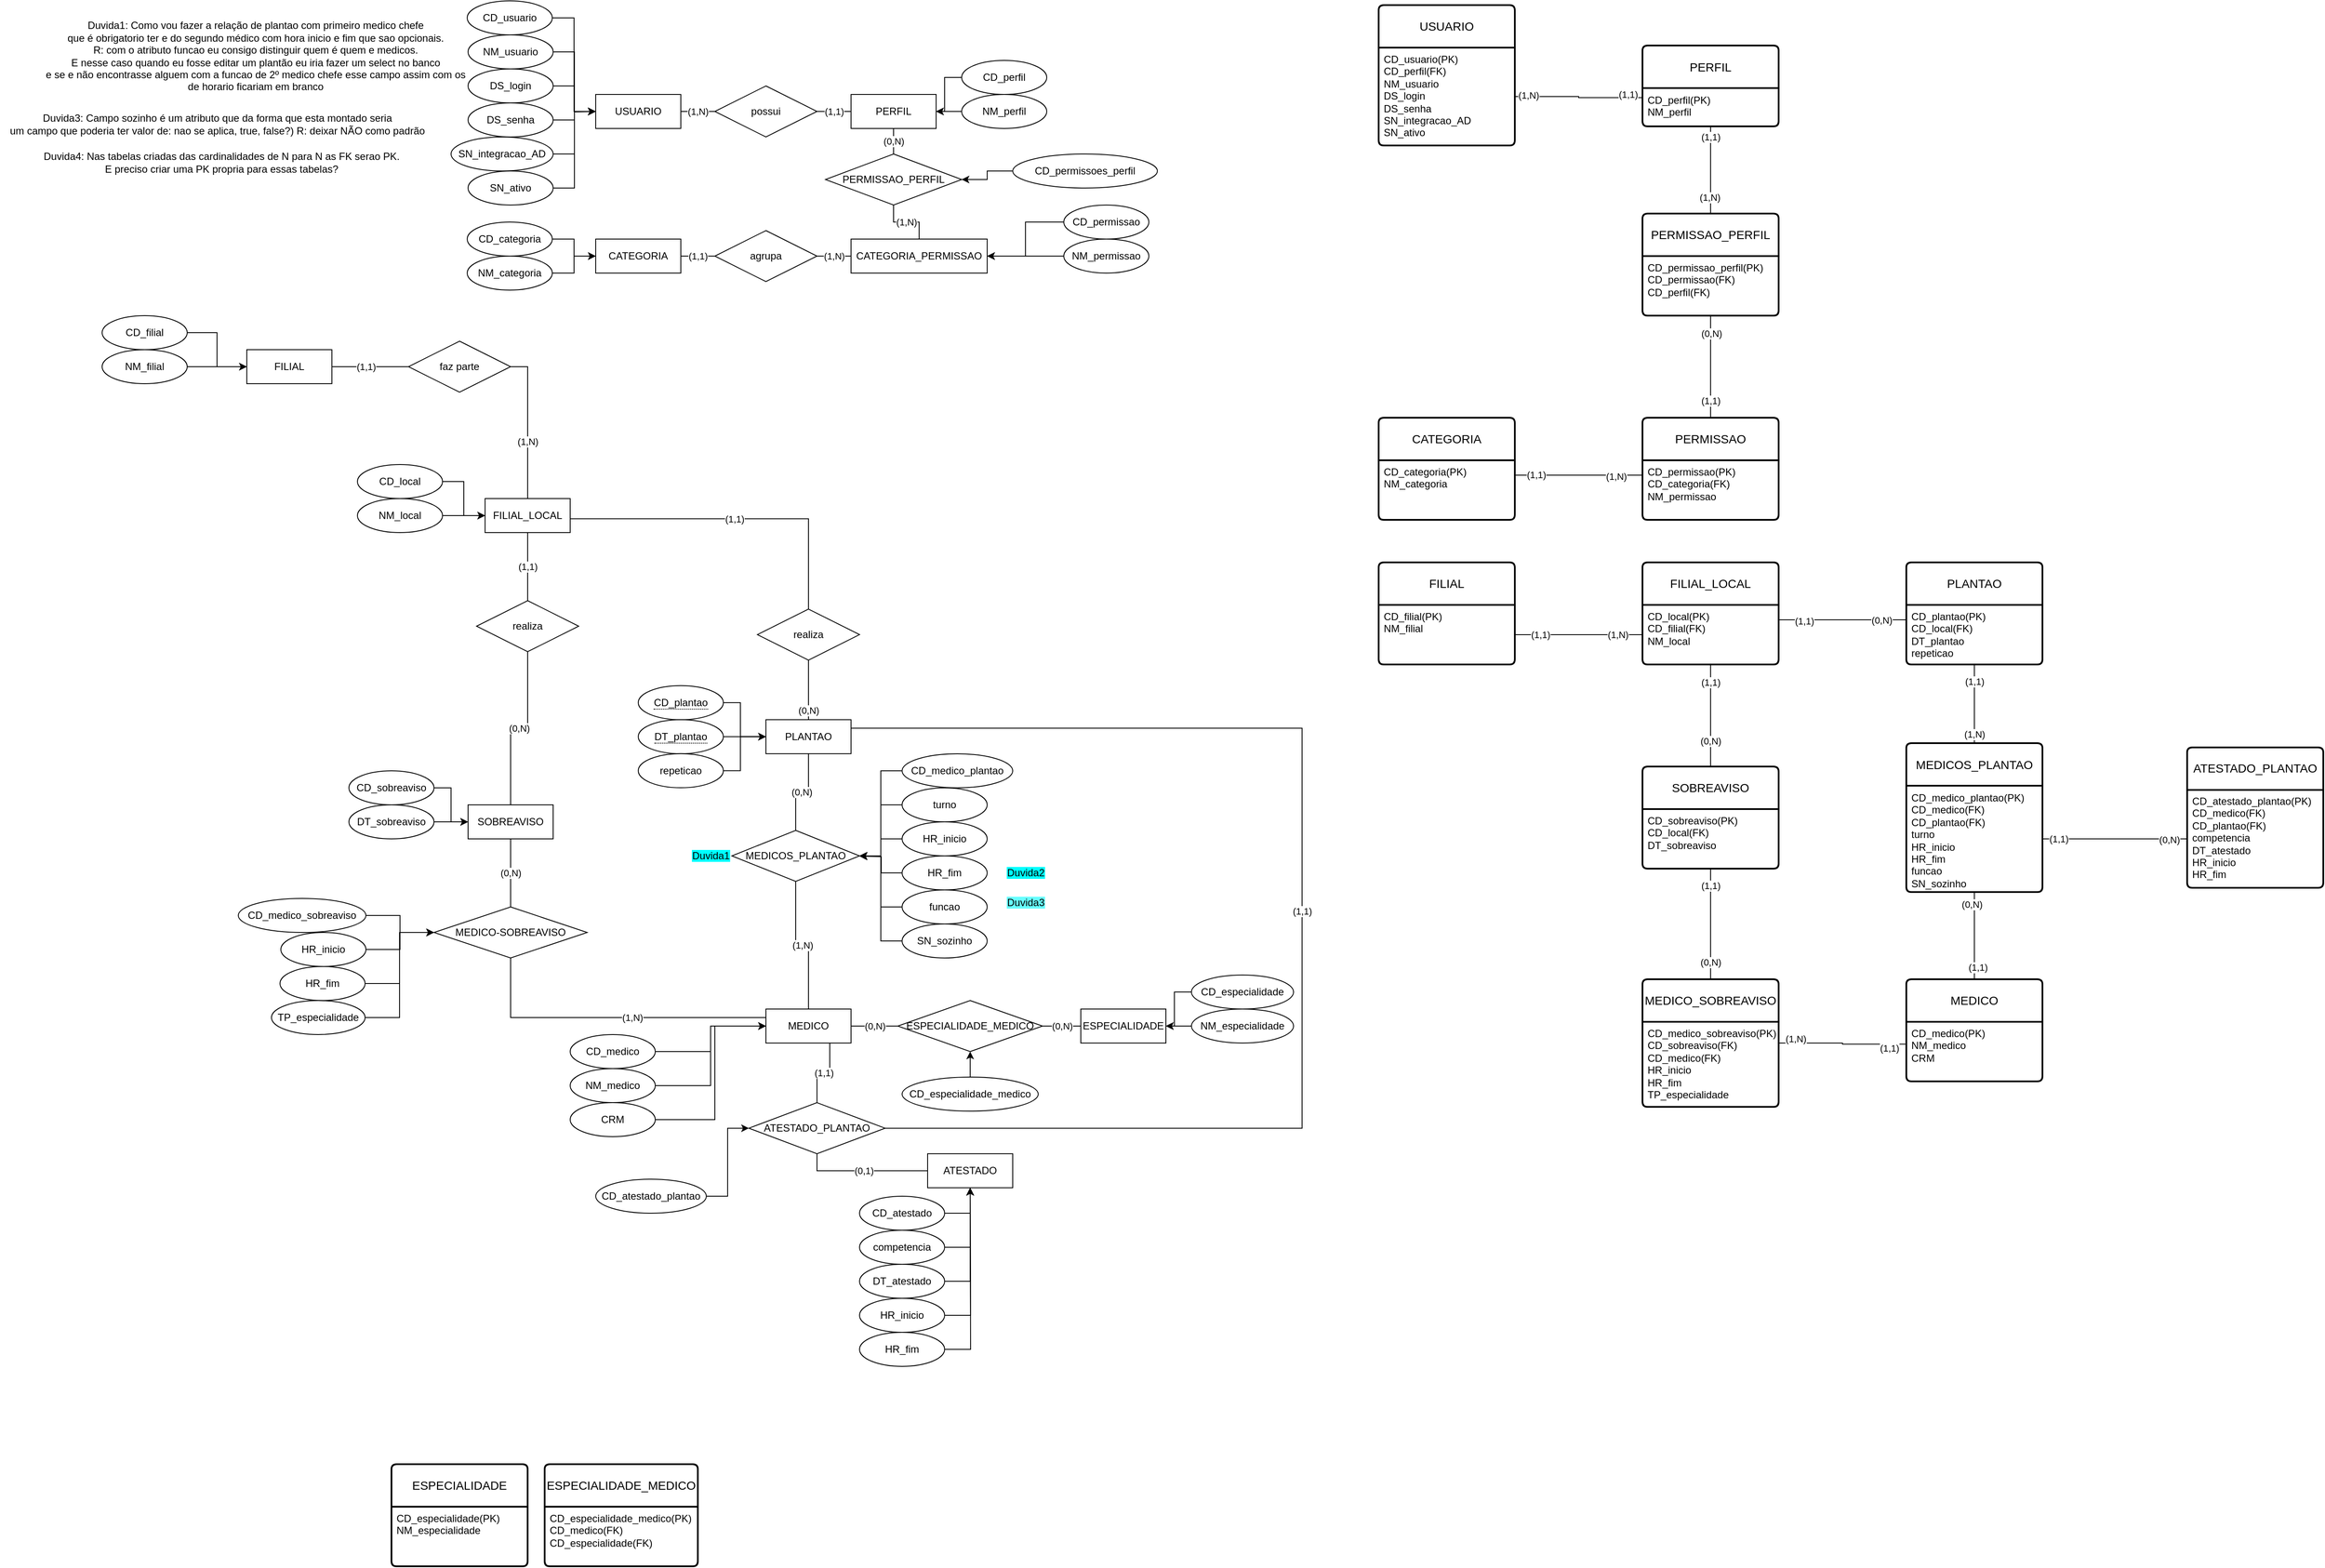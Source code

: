 <mxfile version="21.0.2" type="github">
  <diagram name="Página-1" id="34c1tFqvSpJC6opD18yf">
    <mxGraphModel dx="1889" dy="524" grid="1" gridSize="10" guides="1" tooltips="1" connect="1" arrows="1" fold="1" page="1" pageScale="1" pageWidth="827" pageHeight="1169" math="0" shadow="0">
      <root>
        <mxCell id="0" />
        <mxCell id="1" parent="0" />
        <mxCell id="nKR082mUFp1Buz5sR-zI-10" value="(1,N)" style="edgeStyle=orthogonalEdgeStyle;rounded=0;orthogonalLoop=1;jettySize=auto;html=1;exitX=1;exitY=0.5;exitDx=0;exitDy=0;endArrow=none;endFill=0;" edge="1" parent="1" source="nKR082mUFp1Buz5sR-zI-3" target="nKR082mUFp1Buz5sR-zI-8">
          <mxGeometry relative="1" as="geometry">
            <mxPoint as="offset" />
          </mxGeometry>
        </mxCell>
        <mxCell id="nKR082mUFp1Buz5sR-zI-3" value="USUARIO" style="whiteSpace=wrap;html=1;align=center;" vertex="1" parent="1">
          <mxGeometry x="-110" y="120" width="100" height="40" as="geometry" />
        </mxCell>
        <mxCell id="nKR082mUFp1Buz5sR-zI-46" style="edgeStyle=orthogonalEdgeStyle;rounded=0;orthogonalLoop=1;jettySize=auto;html=1;exitX=1;exitY=0.5;exitDx=0;exitDy=0;entryX=0;entryY=0.5;entryDx=0;entryDy=0;" edge="1" parent="1" source="nKR082mUFp1Buz5sR-zI-4" target="nKR082mUFp1Buz5sR-zI-3">
          <mxGeometry relative="1" as="geometry" />
        </mxCell>
        <mxCell id="nKR082mUFp1Buz5sR-zI-4" value="NM_usuario" style="ellipse;whiteSpace=wrap;html=1;align=center;" vertex="1" parent="1">
          <mxGeometry x="-260" y="50" width="100" height="40" as="geometry" />
        </mxCell>
        <mxCell id="nKR082mUFp1Buz5sR-zI-45" style="edgeStyle=orthogonalEdgeStyle;rounded=0;orthogonalLoop=1;jettySize=auto;html=1;exitX=1;exitY=0.5;exitDx=0;exitDy=0;entryX=0;entryY=0.5;entryDx=0;entryDy=0;" edge="1" parent="1" source="nKR082mUFp1Buz5sR-zI-5" target="nKR082mUFp1Buz5sR-zI-3">
          <mxGeometry relative="1" as="geometry" />
        </mxCell>
        <mxCell id="nKR082mUFp1Buz5sR-zI-5" value="DS_login" style="ellipse;whiteSpace=wrap;html=1;align=center;" vertex="1" parent="1">
          <mxGeometry x="-260" y="90" width="100" height="40" as="geometry" />
        </mxCell>
        <mxCell id="nKR082mUFp1Buz5sR-zI-44" style="edgeStyle=orthogonalEdgeStyle;rounded=0;orthogonalLoop=1;jettySize=auto;html=1;exitX=1;exitY=0.5;exitDx=0;exitDy=0;" edge="1" parent="1" source="nKR082mUFp1Buz5sR-zI-6">
          <mxGeometry relative="1" as="geometry">
            <mxPoint x="-110" y="140" as="targetPoint" />
          </mxGeometry>
        </mxCell>
        <mxCell id="nKR082mUFp1Buz5sR-zI-6" value="DS_senha" style="ellipse;whiteSpace=wrap;html=1;align=center;" vertex="1" parent="1">
          <mxGeometry x="-260" y="130" width="100" height="40" as="geometry" />
        </mxCell>
        <mxCell id="nKR082mUFp1Buz5sR-zI-11" value="(1,1)" style="edgeStyle=orthogonalEdgeStyle;rounded=0;orthogonalLoop=1;jettySize=auto;html=1;exitX=1;exitY=0.5;exitDx=0;exitDy=0;entryX=0;entryY=0.5;entryDx=0;entryDy=0;endArrow=none;endFill=0;" edge="1" parent="1" source="nKR082mUFp1Buz5sR-zI-8" target="nKR082mUFp1Buz5sR-zI-9">
          <mxGeometry relative="1" as="geometry" />
        </mxCell>
        <mxCell id="nKR082mUFp1Buz5sR-zI-8" value="possui" style="shape=rhombus;perimeter=rhombusPerimeter;whiteSpace=wrap;html=1;align=center;" vertex="1" parent="1">
          <mxGeometry x="30" y="110" width="120" height="60" as="geometry" />
        </mxCell>
        <mxCell id="nKR082mUFp1Buz5sR-zI-17" value="(0,N)" style="edgeStyle=orthogonalEdgeStyle;rounded=0;orthogonalLoop=1;jettySize=auto;html=1;exitX=0.5;exitY=1;exitDx=0;exitDy=0;endArrow=none;endFill=0;" edge="1" parent="1" source="nKR082mUFp1Buz5sR-zI-9" target="nKR082mUFp1Buz5sR-zI-14">
          <mxGeometry relative="1" as="geometry" />
        </mxCell>
        <mxCell id="nKR082mUFp1Buz5sR-zI-9" value="PERFIL" style="whiteSpace=wrap;html=1;align=center;" vertex="1" parent="1">
          <mxGeometry x="190" y="120" width="100" height="40" as="geometry" />
        </mxCell>
        <mxCell id="nKR082mUFp1Buz5sR-zI-27" value="(1,1)" style="edgeStyle=orthogonalEdgeStyle;rounded=0;orthogonalLoop=1;jettySize=auto;html=1;exitX=1;exitY=0.5;exitDx=0;exitDy=0;entryX=0;entryY=0.5;entryDx=0;entryDy=0;endArrow=none;endFill=0;" edge="1" parent="1" source="nKR082mUFp1Buz5sR-zI-12" target="nKR082mUFp1Buz5sR-zI-15">
          <mxGeometry relative="1" as="geometry" />
        </mxCell>
        <mxCell id="nKR082mUFp1Buz5sR-zI-12" value="CATEGORIA" style="whiteSpace=wrap;html=1;align=center;" vertex="1" parent="1">
          <mxGeometry x="-110" y="290" width="100" height="40" as="geometry" />
        </mxCell>
        <mxCell id="nKR082mUFp1Buz5sR-zI-13" value="CATEGORIA_PERMISSAO" style="whiteSpace=wrap;html=1;align=center;" vertex="1" parent="1">
          <mxGeometry x="190" y="290" width="160" height="40" as="geometry" />
        </mxCell>
        <mxCell id="nKR082mUFp1Buz5sR-zI-24" value="(1,N)" style="edgeStyle=orthogonalEdgeStyle;rounded=0;orthogonalLoop=1;jettySize=auto;html=1;exitX=0.5;exitY=1;exitDx=0;exitDy=0;endArrow=none;endFill=0;" edge="1" parent="1" source="nKR082mUFp1Buz5sR-zI-14" target="nKR082mUFp1Buz5sR-zI-13">
          <mxGeometry relative="1" as="geometry" />
        </mxCell>
        <mxCell id="nKR082mUFp1Buz5sR-zI-14" value="PERMISSAO_PERFIL" style="shape=rhombus;perimeter=rhombusPerimeter;whiteSpace=wrap;html=1;align=center;" vertex="1" parent="1">
          <mxGeometry x="160" y="190" width="160" height="60" as="geometry" />
        </mxCell>
        <mxCell id="nKR082mUFp1Buz5sR-zI-26" value="(1,N)" style="edgeStyle=orthogonalEdgeStyle;rounded=0;orthogonalLoop=1;jettySize=auto;html=1;exitX=1;exitY=0.5;exitDx=0;exitDy=0;endArrow=none;endFill=0;" edge="1" parent="1" source="nKR082mUFp1Buz5sR-zI-15" target="nKR082mUFp1Buz5sR-zI-13">
          <mxGeometry relative="1" as="geometry">
            <mxPoint as="offset" />
          </mxGeometry>
        </mxCell>
        <mxCell id="nKR082mUFp1Buz5sR-zI-15" value="agrupa" style="shape=rhombus;perimeter=rhombusPerimeter;whiteSpace=wrap;html=1;align=center;" vertex="1" parent="1">
          <mxGeometry x="30" y="280" width="120" height="60" as="geometry" />
        </mxCell>
        <mxCell id="nKR082mUFp1Buz5sR-zI-47" style="edgeStyle=orthogonalEdgeStyle;rounded=0;orthogonalLoop=1;jettySize=auto;html=1;exitX=0;exitY=0.5;exitDx=0;exitDy=0;entryX=1;entryY=0.5;entryDx=0;entryDy=0;" edge="1" parent="1" source="nKR082mUFp1Buz5sR-zI-21" target="nKR082mUFp1Buz5sR-zI-9">
          <mxGeometry relative="1" as="geometry" />
        </mxCell>
        <mxCell id="nKR082mUFp1Buz5sR-zI-21" value="NM_perfil" style="ellipse;whiteSpace=wrap;html=1;align=center;" vertex="1" parent="1">
          <mxGeometry x="320" y="120" width="100" height="40" as="geometry" />
        </mxCell>
        <mxCell id="nKR082mUFp1Buz5sR-zI-52" style="edgeStyle=orthogonalEdgeStyle;rounded=0;orthogonalLoop=1;jettySize=auto;html=1;exitX=0;exitY=0.5;exitDx=0;exitDy=0;entryX=1;entryY=0.5;entryDx=0;entryDy=0;" edge="1" parent="1" source="nKR082mUFp1Buz5sR-zI-22" target="nKR082mUFp1Buz5sR-zI-13">
          <mxGeometry relative="1" as="geometry" />
        </mxCell>
        <mxCell id="nKR082mUFp1Buz5sR-zI-22" value="NM_permissao" style="ellipse;whiteSpace=wrap;html=1;align=center;" vertex="1" parent="1">
          <mxGeometry x="440" y="290" width="100" height="40" as="geometry" />
        </mxCell>
        <mxCell id="nKR082mUFp1Buz5sR-zI-54" style="edgeStyle=orthogonalEdgeStyle;rounded=0;orthogonalLoop=1;jettySize=auto;html=1;exitX=1;exitY=0.5;exitDx=0;exitDy=0;entryX=0;entryY=0.5;entryDx=0;entryDy=0;" edge="1" parent="1" source="nKR082mUFp1Buz5sR-zI-28" target="nKR082mUFp1Buz5sR-zI-12">
          <mxGeometry relative="1" as="geometry" />
        </mxCell>
        <mxCell id="nKR082mUFp1Buz5sR-zI-28" value="NM_categoria" style="ellipse;whiteSpace=wrap;html=1;align=center;" vertex="1" parent="1">
          <mxGeometry x="-261" y="310" width="100" height="40" as="geometry" />
        </mxCell>
        <mxCell id="nKR082mUFp1Buz5sR-zI-43" style="edgeStyle=orthogonalEdgeStyle;rounded=0;orthogonalLoop=1;jettySize=auto;html=1;exitX=1;exitY=0.5;exitDx=0;exitDy=0;entryX=0;entryY=0.5;entryDx=0;entryDy=0;" edge="1" parent="1" source="nKR082mUFp1Buz5sR-zI-29" target="nKR082mUFp1Buz5sR-zI-3">
          <mxGeometry relative="1" as="geometry" />
        </mxCell>
        <mxCell id="nKR082mUFp1Buz5sR-zI-29" value="SN_integracao_AD" style="ellipse;whiteSpace=wrap;html=1;align=center;" vertex="1" parent="1">
          <mxGeometry x="-280" y="170" width="120" height="40" as="geometry" />
        </mxCell>
        <mxCell id="nKR082mUFp1Buz5sR-zI-35" value="(1,N)" style="edgeStyle=orthogonalEdgeStyle;rounded=0;orthogonalLoop=1;jettySize=auto;html=1;exitX=0.5;exitY=1;exitDx=0;exitDy=0;entryX=1;entryY=0.5;entryDx=0;entryDy=0;endArrow=none;endFill=0;" edge="1" parent="1" source="nKR082mUFp1Buz5sR-zI-30" target="nKR082mUFp1Buz5sR-zI-32">
          <mxGeometry relative="1" as="geometry">
            <Array as="points">
              <mxPoint x="-190" y="440" />
            </Array>
          </mxGeometry>
        </mxCell>
        <mxCell id="nKR082mUFp1Buz5sR-zI-120" value="(1,1)" style="edgeStyle=orthogonalEdgeStyle;rounded=0;orthogonalLoop=1;jettySize=auto;html=1;exitX=0.5;exitY=1;exitDx=0;exitDy=0;entryX=0.5;entryY=0;entryDx=0;entryDy=0;endArrow=none;endFill=0;" edge="1" parent="1" source="nKR082mUFp1Buz5sR-zI-30" target="nKR082mUFp1Buz5sR-zI-119">
          <mxGeometry relative="1" as="geometry" />
        </mxCell>
        <mxCell id="nKR082mUFp1Buz5sR-zI-30" value="FILIAL_LOCAL" style="whiteSpace=wrap;html=1;align=center;" vertex="1" parent="1">
          <mxGeometry x="-240" y="595" width="100" height="40" as="geometry" />
        </mxCell>
        <mxCell id="nKR082mUFp1Buz5sR-zI-53" style="edgeStyle=orthogonalEdgeStyle;rounded=0;orthogonalLoop=1;jettySize=auto;html=1;exitX=1;exitY=0.5;exitDx=0;exitDy=0;" edge="1" parent="1" source="nKR082mUFp1Buz5sR-zI-31" target="nKR082mUFp1Buz5sR-zI-30">
          <mxGeometry relative="1" as="geometry" />
        </mxCell>
        <mxCell id="nKR082mUFp1Buz5sR-zI-31" value="NM_local" style="ellipse;whiteSpace=wrap;html=1;align=center;" vertex="1" parent="1">
          <mxGeometry x="-390" y="595" width="100" height="40" as="geometry" />
        </mxCell>
        <mxCell id="nKR082mUFp1Buz5sR-zI-36" value="(1,1)" style="edgeStyle=orthogonalEdgeStyle;rounded=0;orthogonalLoop=1;jettySize=auto;html=1;exitX=0;exitY=0.5;exitDx=0;exitDy=0;entryX=1;entryY=0.75;entryDx=0;entryDy=0;endArrow=none;endFill=0;" edge="1" parent="1" source="nKR082mUFp1Buz5sR-zI-32" target="nKR082mUFp1Buz5sR-zI-33">
          <mxGeometry relative="1" as="geometry">
            <Array as="points">
              <mxPoint x="-420" y="440" />
            </Array>
          </mxGeometry>
        </mxCell>
        <mxCell id="nKR082mUFp1Buz5sR-zI-32" value="faz parte" style="shape=rhombus;perimeter=rhombusPerimeter;whiteSpace=wrap;html=1;align=center;" vertex="1" parent="1">
          <mxGeometry x="-330" y="410" width="120" height="60" as="geometry" />
        </mxCell>
        <mxCell id="nKR082mUFp1Buz5sR-zI-33" value="FILIAL" style="whiteSpace=wrap;html=1;align=center;" vertex="1" parent="1">
          <mxGeometry x="-520" y="420" width="100" height="40" as="geometry" />
        </mxCell>
        <mxCell id="nKR082mUFp1Buz5sR-zI-51" style="edgeStyle=orthogonalEdgeStyle;rounded=0;orthogonalLoop=1;jettySize=auto;html=1;exitX=1;exitY=0.5;exitDx=0;exitDy=0;" edge="1" parent="1" source="nKR082mUFp1Buz5sR-zI-34">
          <mxGeometry relative="1" as="geometry">
            <mxPoint x="-520" y="440" as="targetPoint" />
            <Array as="points" />
          </mxGeometry>
        </mxCell>
        <mxCell id="nKR082mUFp1Buz5sR-zI-34" value="NM_filial" style="ellipse;whiteSpace=wrap;html=1;align=center;" vertex="1" parent="1">
          <mxGeometry x="-690" y="420" width="100" height="40" as="geometry" />
        </mxCell>
        <mxCell id="nKR082mUFp1Buz5sR-zI-60" value="(0,N)" style="edgeStyle=orthogonalEdgeStyle;rounded=0;orthogonalLoop=1;jettySize=auto;html=1;exitX=1;exitY=0.5;exitDx=0;exitDy=0;entryX=0;entryY=0.5;entryDx=0;entryDy=0;endArrow=none;endFill=0;" edge="1" parent="1" source="nKR082mUFp1Buz5sR-zI-55" target="nKR082mUFp1Buz5sR-zI-58">
          <mxGeometry relative="1" as="geometry" />
        </mxCell>
        <mxCell id="nKR082mUFp1Buz5sR-zI-98" value="(1,N)" style="edgeStyle=orthogonalEdgeStyle;rounded=0;orthogonalLoop=1;jettySize=auto;html=1;exitX=0.5;exitY=0;exitDx=0;exitDy=0;entryX=0.5;entryY=1;entryDx=0;entryDy=0;endArrow=none;endFill=0;" edge="1" parent="1" source="nKR082mUFp1Buz5sR-zI-55" target="nKR082mUFp1Buz5sR-zI-96">
          <mxGeometry relative="1" as="geometry" />
        </mxCell>
        <mxCell id="nKR082mUFp1Buz5sR-zI-129" value="(1,N)" style="edgeStyle=orthogonalEdgeStyle;rounded=0;orthogonalLoop=1;jettySize=auto;html=1;exitX=0.25;exitY=1;exitDx=0;exitDy=0;entryX=0.5;entryY=1;entryDx=0;entryDy=0;endArrow=none;endFill=0;" edge="1" parent="1" source="nKR082mUFp1Buz5sR-zI-55" target="nKR082mUFp1Buz5sR-zI-128">
          <mxGeometry relative="1" as="geometry">
            <Array as="points">
              <mxPoint x="115" y="1205" />
              <mxPoint x="-210" y="1205" />
            </Array>
          </mxGeometry>
        </mxCell>
        <mxCell id="nKR082mUFp1Buz5sR-zI-156" value="(1,1)" style="edgeStyle=orthogonalEdgeStyle;rounded=0;orthogonalLoop=1;jettySize=auto;html=1;entryX=0.5;entryY=0;entryDx=0;entryDy=0;exitX=0.75;exitY=1;exitDx=0;exitDy=0;endArrow=none;endFill=0;" edge="1" parent="1" source="nKR082mUFp1Buz5sR-zI-55" target="nKR082mUFp1Buz5sR-zI-155">
          <mxGeometry relative="1" as="geometry">
            <mxPoint x="180" y="1235.09" as="sourcePoint" />
          </mxGeometry>
        </mxCell>
        <mxCell id="nKR082mUFp1Buz5sR-zI-55" value="MEDICO" style="whiteSpace=wrap;html=1;align=center;" vertex="1" parent="1">
          <mxGeometry x="90" y="1195" width="100" height="40" as="geometry" />
        </mxCell>
        <mxCell id="nKR082mUFp1Buz5sR-zI-62" style="edgeStyle=orthogonalEdgeStyle;rounded=0;orthogonalLoop=1;jettySize=auto;html=1;exitX=1;exitY=0.5;exitDx=0;exitDy=0;entryX=0;entryY=0.5;entryDx=0;entryDy=0;" edge="1" parent="1" source="nKR082mUFp1Buz5sR-zI-56" target="nKR082mUFp1Buz5sR-zI-55">
          <mxGeometry relative="1" as="geometry" />
        </mxCell>
        <mxCell id="nKR082mUFp1Buz5sR-zI-56" value="NM_medico" style="ellipse;whiteSpace=wrap;html=1;align=center;" vertex="1" parent="1">
          <mxGeometry x="-140" y="1265" width="100" height="40" as="geometry" />
        </mxCell>
        <mxCell id="nKR082mUFp1Buz5sR-zI-63" style="edgeStyle=orthogonalEdgeStyle;rounded=0;orthogonalLoop=1;jettySize=auto;html=1;exitX=1;exitY=0.5;exitDx=0;exitDy=0;entryX=0;entryY=0.5;entryDx=0;entryDy=0;" edge="1" parent="1" source="nKR082mUFp1Buz5sR-zI-57" target="nKR082mUFp1Buz5sR-zI-55">
          <mxGeometry relative="1" as="geometry">
            <mxPoint x="70" y="1295" as="targetPoint" />
            <Array as="points">
              <mxPoint x="30" y="1325" />
              <mxPoint x="30" y="1215" />
            </Array>
          </mxGeometry>
        </mxCell>
        <mxCell id="nKR082mUFp1Buz5sR-zI-57" value="CRM" style="ellipse;whiteSpace=wrap;html=1;align=center;" vertex="1" parent="1">
          <mxGeometry x="-140" y="1305" width="100" height="40" as="geometry" />
        </mxCell>
        <mxCell id="nKR082mUFp1Buz5sR-zI-58" value="ESPECIALIDADE_MEDICO" style="shape=rhombus;perimeter=rhombusPerimeter;whiteSpace=wrap;html=1;align=center;" vertex="1" parent="1">
          <mxGeometry x="245" y="1185" width="170" height="60" as="geometry" />
        </mxCell>
        <mxCell id="nKR082mUFp1Buz5sR-zI-61" value="(0,N)" style="edgeStyle=orthogonalEdgeStyle;rounded=0;orthogonalLoop=1;jettySize=auto;html=1;exitX=0;exitY=0.5;exitDx=0;exitDy=0;entryX=1;entryY=0.5;entryDx=0;entryDy=0;endArrow=none;endFill=0;" edge="1" parent="1" source="nKR082mUFp1Buz5sR-zI-59" target="nKR082mUFp1Buz5sR-zI-58">
          <mxGeometry relative="1" as="geometry" />
        </mxCell>
        <mxCell id="nKR082mUFp1Buz5sR-zI-59" value="ESPECIALIDADE" style="whiteSpace=wrap;html=1;align=center;" vertex="1" parent="1">
          <mxGeometry x="460" y="1195" width="100" height="40" as="geometry" />
        </mxCell>
        <mxCell id="nKR082mUFp1Buz5sR-zI-65" style="edgeStyle=orthogonalEdgeStyle;rounded=0;orthogonalLoop=1;jettySize=auto;html=1;exitX=0;exitY=0.5;exitDx=0;exitDy=0;entryX=1;entryY=0.5;entryDx=0;entryDy=0;" edge="1" parent="1" source="nKR082mUFp1Buz5sR-zI-64" target="nKR082mUFp1Buz5sR-zI-59">
          <mxGeometry relative="1" as="geometry" />
        </mxCell>
        <mxCell id="nKR082mUFp1Buz5sR-zI-64" value="NM_especialidade" style="ellipse;whiteSpace=wrap;html=1;align=center;" vertex="1" parent="1">
          <mxGeometry x="590" y="1195" width="120" height="40" as="geometry" />
        </mxCell>
        <mxCell id="nKR082mUFp1Buz5sR-zI-75" value="PLANTAO" style="whiteSpace=wrap;html=1;align=center;" vertex="1" parent="1">
          <mxGeometry x="90" y="854.91" width="100" height="40" as="geometry" />
        </mxCell>
        <mxCell id="nKR082mUFp1Buz5sR-zI-76" style="edgeStyle=orthogonalEdgeStyle;rounded=0;orthogonalLoop=1;jettySize=auto;html=1;exitX=1;exitY=0.5;exitDx=0;exitDy=0;entryX=0;entryY=0.5;entryDx=0;entryDy=0;" edge="1" source="nKR082mUFp1Buz5sR-zI-77" target="nKR082mUFp1Buz5sR-zI-75" parent="1">
          <mxGeometry relative="1" as="geometry" />
        </mxCell>
        <mxCell id="nKR082mUFp1Buz5sR-zI-77" value="&lt;span style=&quot;border-bottom: 1px dotted&quot;&gt;DT_plantao&lt;/span&gt;" style="ellipse;whiteSpace=wrap;html=1;align=center;" vertex="1" parent="1">
          <mxGeometry x="-60" y="854.91" width="100" height="40" as="geometry" />
        </mxCell>
        <mxCell id="nKR082mUFp1Buz5sR-zI-78" style="edgeStyle=orthogonalEdgeStyle;rounded=0;orthogonalLoop=1;jettySize=auto;html=1;exitX=1;exitY=0.5;exitDx=0;exitDy=0;" edge="1" source="nKR082mUFp1Buz5sR-zI-79" parent="1">
          <mxGeometry relative="1" as="geometry">
            <mxPoint x="90" y="874.91" as="targetPoint" />
            <Array as="points">
              <mxPoint x="60" y="915" />
              <mxPoint x="60" y="875" />
            </Array>
          </mxGeometry>
        </mxCell>
        <mxCell id="nKR082mUFp1Buz5sR-zI-79" value="repeticao" style="ellipse;whiteSpace=wrap;html=1;align=center;" vertex="1" parent="1">
          <mxGeometry x="-60" y="894.91" width="100" height="40" as="geometry" />
        </mxCell>
        <mxCell id="nKR082mUFp1Buz5sR-zI-85" value="(1,1)" style="edgeStyle=orthogonalEdgeStyle;rounded=0;orthogonalLoop=1;jettySize=auto;html=1;exitX=0.5;exitY=0;exitDx=0;exitDy=0;entryX=0.999;entryY=0.593;entryDx=0;entryDy=0;endArrow=none;endFill=0;entryPerimeter=0;" edge="1" parent="1" source="nKR082mUFp1Buz5sR-zI-83" target="nKR082mUFp1Buz5sR-zI-30">
          <mxGeometry relative="1" as="geometry">
            <Array as="points">
              <mxPoint x="140" y="619" />
            </Array>
          </mxGeometry>
        </mxCell>
        <mxCell id="nKR082mUFp1Buz5sR-zI-87" value="(0,N)" style="edgeStyle=orthogonalEdgeStyle;rounded=0;orthogonalLoop=1;jettySize=auto;html=1;endArrow=none;endFill=0;exitX=0.5;exitY=1;exitDx=0;exitDy=0;" edge="1" parent="1" source="nKR082mUFp1Buz5sR-zI-83" target="nKR082mUFp1Buz5sR-zI-75">
          <mxGeometry x="0.704" relative="1" as="geometry">
            <mxPoint x="140" y="785" as="sourcePoint" />
            <Array as="points">
              <mxPoint x="140" y="795" />
              <mxPoint x="140" y="795" />
            </Array>
            <mxPoint as="offset" />
          </mxGeometry>
        </mxCell>
        <mxCell id="nKR082mUFp1Buz5sR-zI-83" value="realiza" style="shape=rhombus;perimeter=rhombusPerimeter;whiteSpace=wrap;html=1;align=center;" vertex="1" parent="1">
          <mxGeometry x="80" y="724.91" width="120" height="60" as="geometry" />
        </mxCell>
        <mxCell id="nKR082mUFp1Buz5sR-zI-97" value="(0,N)" style="edgeStyle=orthogonalEdgeStyle;rounded=0;orthogonalLoop=1;jettySize=auto;html=1;exitX=0.5;exitY=0;exitDx=0;exitDy=0;entryX=0.5;entryY=1;entryDx=0;entryDy=0;endArrow=none;endFill=0;" edge="1" parent="1" source="nKR082mUFp1Buz5sR-zI-96" target="nKR082mUFp1Buz5sR-zI-75">
          <mxGeometry relative="1" as="geometry">
            <mxPoint x="140" y="955.0" as="targetPoint" />
            <Array as="points" />
          </mxGeometry>
        </mxCell>
        <mxCell id="nKR082mUFp1Buz5sR-zI-96" value="MEDICOS_PLANTAO" style="shape=rhombus;perimeter=rhombusPerimeter;whiteSpace=wrap;html=1;align=center;" vertex="1" parent="1">
          <mxGeometry x="50" y="985" width="150" height="60" as="geometry" />
        </mxCell>
        <mxCell id="nKR082mUFp1Buz5sR-zI-99" value="&lt;span style=&quot;background-color: rgb(0, 255, 255);&quot;&gt;Duvida1&lt;/span&gt;" style="text;html=1;align=center;verticalAlign=middle;resizable=0;points=[];autosize=1;strokeColor=none;fillColor=none;" vertex="1" parent="1">
          <mxGeometry x="-10" y="1000" width="70" height="30" as="geometry" />
        </mxCell>
        <mxCell id="nKR082mUFp1Buz5sR-zI-100" value="Duvida1: Como vou fazer a relação de plantao com primeiro medico chefe&lt;br&gt;que é obrigatorio ter e do segundo médico com hora inicio e fim que sao opcionais. &lt;br&gt;R: com o atributo funcao eu consigo distinguir quem é quem e medicos. &lt;br&gt;E nesse caso quando eu fosse editar um plantão eu iria fazer um select no banco &lt;br&gt;e se e não encontrasse alguem com a funcao de 2º medico chefe esse campo assim com os&lt;br&gt;de horario ficariam em branco" style="text;html=1;align=center;verticalAlign=middle;resizable=0;points=[];autosize=1;strokeColor=none;fillColor=none;" vertex="1" parent="1">
          <mxGeometry x="-770" y="25" width="520" height="100" as="geometry" />
        </mxCell>
        <mxCell id="nKR082mUFp1Buz5sR-zI-107" style="edgeStyle=orthogonalEdgeStyle;rounded=0;orthogonalLoop=1;jettySize=auto;html=1;exitX=0;exitY=0.5;exitDx=0;exitDy=0;" edge="1" parent="1" source="nKR082mUFp1Buz5sR-zI-101" target="nKR082mUFp1Buz5sR-zI-96">
          <mxGeometry relative="1" as="geometry" />
        </mxCell>
        <mxCell id="nKR082mUFp1Buz5sR-zI-101" value="HR_inicio" style="ellipse;whiteSpace=wrap;html=1;align=center;" vertex="1" parent="1">
          <mxGeometry x="250" y="975" width="100" height="40" as="geometry" />
        </mxCell>
        <mxCell id="nKR082mUFp1Buz5sR-zI-109" style="edgeStyle=orthogonalEdgeStyle;rounded=0;orthogonalLoop=1;jettySize=auto;html=1;exitX=0;exitY=0.5;exitDx=0;exitDy=0;" edge="1" parent="1" source="nKR082mUFp1Buz5sR-zI-102">
          <mxGeometry relative="1" as="geometry">
            <mxPoint x="200" y="1015.4" as="targetPoint" />
          </mxGeometry>
        </mxCell>
        <mxCell id="nKR082mUFp1Buz5sR-zI-102" value="HR_fim" style="ellipse;whiteSpace=wrap;html=1;align=center;" vertex="1" parent="1">
          <mxGeometry x="250" y="1015" width="100" height="40" as="geometry" />
        </mxCell>
        <mxCell id="nKR082mUFp1Buz5sR-zI-110" style="edgeStyle=orthogonalEdgeStyle;rounded=0;orthogonalLoop=1;jettySize=auto;html=1;exitX=0;exitY=0.5;exitDx=0;exitDy=0;entryX=1;entryY=0.5;entryDx=0;entryDy=0;" edge="1" parent="1" source="nKR082mUFp1Buz5sR-zI-103" target="nKR082mUFp1Buz5sR-zI-96">
          <mxGeometry relative="1" as="geometry" />
        </mxCell>
        <mxCell id="nKR082mUFp1Buz5sR-zI-103" value="funcao" style="ellipse;whiteSpace=wrap;html=1;align=center;" vertex="1" parent="1">
          <mxGeometry x="250" y="1055" width="100" height="40" as="geometry" />
        </mxCell>
        <mxCell id="nKR082mUFp1Buz5sR-zI-111" value="&lt;span style=&quot;background-color: rgb(0, 255, 255);&quot;&gt;Duvida2&lt;/span&gt;" style="text;html=1;align=center;verticalAlign=middle;resizable=0;points=[];autosize=1;strokeColor=none;fillColor=none;" vertex="1" parent="1">
          <mxGeometry x="360" y="1020" width="70" height="30" as="geometry" />
        </mxCell>
        <mxCell id="nKR082mUFp1Buz5sR-zI-114" style="edgeStyle=orthogonalEdgeStyle;rounded=0;orthogonalLoop=1;jettySize=auto;html=1;exitX=0;exitY=0.5;exitDx=0;exitDy=0;entryX=1;entryY=0.5;entryDx=0;entryDy=0;" edge="1" parent="1" source="nKR082mUFp1Buz5sR-zI-113" target="nKR082mUFp1Buz5sR-zI-96">
          <mxGeometry relative="1" as="geometry" />
        </mxCell>
        <mxCell id="nKR082mUFp1Buz5sR-zI-113" value="SN_sozinho" style="ellipse;whiteSpace=wrap;html=1;align=center;" vertex="1" parent="1">
          <mxGeometry x="250" y="1095" width="100" height="40" as="geometry" />
        </mxCell>
        <mxCell id="nKR082mUFp1Buz5sR-zI-115" value="&lt;span style=&quot;background-color: rgb(102, 255, 255);&quot;&gt;Duvida3&lt;/span&gt;" style="text;html=1;align=center;verticalAlign=middle;resizable=0;points=[];autosize=1;strokeColor=none;fillColor=none;" vertex="1" parent="1">
          <mxGeometry x="360" y="1055" width="70" height="30" as="geometry" />
        </mxCell>
        <mxCell id="nKR082mUFp1Buz5sR-zI-116" value="Duvida3: Campo sozinho é um atributo que da forma que esta montado seria &lt;br&gt;um campo que poderia ter valor de: nao se aplica, true, false?) R: deixar NÃO como padrão" style="text;html=1;align=center;verticalAlign=middle;resizable=0;points=[];autosize=1;strokeColor=none;fillColor=none;" vertex="1" parent="1">
          <mxGeometry x="-810" y="135" width="510" height="40" as="geometry" />
        </mxCell>
        <mxCell id="nKR082mUFp1Buz5sR-zI-117" value="SOBREAVISO" style="whiteSpace=wrap;html=1;align=center;" vertex="1" parent="1">
          <mxGeometry x="-260" y="955" width="100" height="40" as="geometry" />
        </mxCell>
        <mxCell id="nKR082mUFp1Buz5sR-zI-121" value="(0,N)" style="edgeStyle=orthogonalEdgeStyle;rounded=0;orthogonalLoop=1;jettySize=auto;html=1;exitX=0.5;exitY=1;exitDx=0;exitDy=0;entryX=0.5;entryY=0;entryDx=0;entryDy=0;endArrow=none;endFill=0;" edge="1" parent="1" source="nKR082mUFp1Buz5sR-zI-119" target="nKR082mUFp1Buz5sR-zI-117">
          <mxGeometry relative="1" as="geometry" />
        </mxCell>
        <mxCell id="nKR082mUFp1Buz5sR-zI-119" value="realiza" style="shape=rhombus;perimeter=rhombusPerimeter;whiteSpace=wrap;html=1;align=center;" vertex="1" parent="1">
          <mxGeometry x="-250" y="715" width="120" height="60" as="geometry" />
        </mxCell>
        <mxCell id="nKR082mUFp1Buz5sR-zI-123" style="edgeStyle=orthogonalEdgeStyle;rounded=0;orthogonalLoop=1;jettySize=auto;html=1;exitX=1;exitY=0.5;exitDx=0;exitDy=0;" edge="1" parent="1" source="nKR082mUFp1Buz5sR-zI-122" target="nKR082mUFp1Buz5sR-zI-117">
          <mxGeometry relative="1" as="geometry">
            <Array as="points" />
          </mxGeometry>
        </mxCell>
        <mxCell id="nKR082mUFp1Buz5sR-zI-122" value="DT_sobreaviso" style="ellipse;whiteSpace=wrap;html=1;align=center;" vertex="1" parent="1">
          <mxGeometry x="-400" y="955" width="100" height="40" as="geometry" />
        </mxCell>
        <mxCell id="nKR082mUFp1Buz5sR-zI-130" value="(0,N)" style="edgeStyle=orthogonalEdgeStyle;rounded=0;orthogonalLoop=1;jettySize=auto;html=1;exitX=0.5;exitY=0;exitDx=0;exitDy=0;entryX=0.5;entryY=1;entryDx=0;entryDy=0;endArrow=none;endFill=0;" edge="1" parent="1" source="nKR082mUFp1Buz5sR-zI-128" target="nKR082mUFp1Buz5sR-zI-117">
          <mxGeometry relative="1" as="geometry">
            <Array as="points">
              <mxPoint x="-210" y="995" />
            </Array>
          </mxGeometry>
        </mxCell>
        <mxCell id="nKR082mUFp1Buz5sR-zI-128" value="MEDICO-SOBREAVISO" style="shape=rhombus;perimeter=rhombusPerimeter;whiteSpace=wrap;html=1;align=center;" vertex="1" parent="1">
          <mxGeometry x="-300" y="1075" width="180" height="60" as="geometry" />
        </mxCell>
        <mxCell id="nKR082mUFp1Buz5sR-zI-133" style="edgeStyle=orthogonalEdgeStyle;rounded=0;orthogonalLoop=1;jettySize=auto;html=1;exitX=1;exitY=0.5;exitDx=0;exitDy=0;entryX=0;entryY=0.5;entryDx=0;entryDy=0;" edge="1" parent="1" source="nKR082mUFp1Buz5sR-zI-131" target="nKR082mUFp1Buz5sR-zI-128">
          <mxGeometry relative="1" as="geometry" />
        </mxCell>
        <mxCell id="nKR082mUFp1Buz5sR-zI-131" value="HR_inicio" style="ellipse;whiteSpace=wrap;html=1;align=center;" vertex="1" parent="1">
          <mxGeometry x="-480" y="1105" width="100" height="40" as="geometry" />
        </mxCell>
        <mxCell id="nKR082mUFp1Buz5sR-zI-134" style="edgeStyle=orthogonalEdgeStyle;rounded=0;orthogonalLoop=1;jettySize=auto;html=1;exitX=1;exitY=0.5;exitDx=0;exitDy=0;entryX=0;entryY=0.5;entryDx=0;entryDy=0;" edge="1" parent="1" source="nKR082mUFp1Buz5sR-zI-132" target="nKR082mUFp1Buz5sR-zI-128">
          <mxGeometry relative="1" as="geometry">
            <mxPoint x="-260.0" y="1105" as="targetPoint" />
          </mxGeometry>
        </mxCell>
        <mxCell id="nKR082mUFp1Buz5sR-zI-132" value="HR_fim" style="ellipse;whiteSpace=wrap;html=1;align=center;" vertex="1" parent="1">
          <mxGeometry x="-481" y="1145" width="100" height="40" as="geometry" />
        </mxCell>
        <mxCell id="nKR082mUFp1Buz5sR-zI-159" value="(1,1)" style="edgeStyle=orthogonalEdgeStyle;rounded=0;orthogonalLoop=1;jettySize=auto;html=1;exitX=1;exitY=0.5;exitDx=0;exitDy=0;entryX=1;entryY=0.25;entryDx=0;entryDy=0;endArrow=none;endFill=0;" edge="1" parent="1" source="nKR082mUFp1Buz5sR-zI-155" target="nKR082mUFp1Buz5sR-zI-75">
          <mxGeometry relative="1" as="geometry">
            <Array as="points">
              <mxPoint x="720" y="1335" />
              <mxPoint x="720" y="865" />
            </Array>
          </mxGeometry>
        </mxCell>
        <mxCell id="nKR082mUFp1Buz5sR-zI-136" value="ATESTADO" style="whiteSpace=wrap;html=1;align=center;" vertex="1" parent="1">
          <mxGeometry x="280" y="1365.09" width="100" height="40" as="geometry" />
        </mxCell>
        <mxCell id="nKR082mUFp1Buz5sR-zI-143" style="edgeStyle=orthogonalEdgeStyle;rounded=0;orthogonalLoop=1;jettySize=auto;html=1;exitX=1;exitY=0.5;exitDx=0;exitDy=0;entryX=0.5;entryY=1;entryDx=0;entryDy=0;" edge="1" parent="1" source="nKR082mUFp1Buz5sR-zI-137" target="nKR082mUFp1Buz5sR-zI-136">
          <mxGeometry relative="1" as="geometry" />
        </mxCell>
        <mxCell id="nKR082mUFp1Buz5sR-zI-137" value="competencia" style="ellipse;whiteSpace=wrap;html=1;align=center;" vertex="1" parent="1">
          <mxGeometry x="200" y="1455" width="100" height="40" as="geometry" />
        </mxCell>
        <mxCell id="nKR082mUFp1Buz5sR-zI-145" style="edgeStyle=orthogonalEdgeStyle;rounded=0;orthogonalLoop=1;jettySize=auto;html=1;exitX=1;exitY=0.5;exitDx=0;exitDy=0;entryX=0.5;entryY=1;entryDx=0;entryDy=0;" edge="1" parent="1" source="nKR082mUFp1Buz5sR-zI-138" target="nKR082mUFp1Buz5sR-zI-136">
          <mxGeometry relative="1" as="geometry" />
        </mxCell>
        <mxCell id="nKR082mUFp1Buz5sR-zI-138" value="DT_atestado" style="ellipse;whiteSpace=wrap;html=1;align=center;" vertex="1" parent="1">
          <mxGeometry x="200" y="1495" width="100" height="40" as="geometry" />
        </mxCell>
        <mxCell id="nKR082mUFp1Buz5sR-zI-146" style="edgeStyle=orthogonalEdgeStyle;rounded=0;orthogonalLoop=1;jettySize=auto;html=1;exitX=1;exitY=0.5;exitDx=0;exitDy=0;" edge="1" parent="1" source="nKR082mUFp1Buz5sR-zI-139">
          <mxGeometry relative="1" as="geometry">
            <mxPoint x="330" y="1405.09" as="targetPoint" />
          </mxGeometry>
        </mxCell>
        <mxCell id="nKR082mUFp1Buz5sR-zI-139" value="HR_inicio" style="ellipse;whiteSpace=wrap;html=1;align=center;" vertex="1" parent="1">
          <mxGeometry x="200" y="1535" width="100" height="40" as="geometry" />
        </mxCell>
        <mxCell id="nKR082mUFp1Buz5sR-zI-147" style="edgeStyle=orthogonalEdgeStyle;rounded=0;orthogonalLoop=1;jettySize=auto;html=1;exitX=1;exitY=0.5;exitDx=0;exitDy=0;" edge="1" parent="1" source="nKR082mUFp1Buz5sR-zI-140">
          <mxGeometry relative="1" as="geometry">
            <mxPoint x="330" y="1405.09" as="targetPoint" />
          </mxGeometry>
        </mxCell>
        <mxCell id="nKR082mUFp1Buz5sR-zI-140" value="HR_fim" style="ellipse;whiteSpace=wrap;html=1;align=center;" vertex="1" parent="1">
          <mxGeometry x="200" y="1575" width="100" height="40" as="geometry" />
        </mxCell>
        <mxCell id="nKR082mUFp1Buz5sR-zI-157" value="(0,1)" style="edgeStyle=orthogonalEdgeStyle;rounded=0;orthogonalLoop=1;jettySize=auto;html=1;exitX=0.5;exitY=1;exitDx=0;exitDy=0;entryX=0;entryY=0.5;entryDx=0;entryDy=0;endArrow=none;endFill=0;" edge="1" parent="1" source="nKR082mUFp1Buz5sR-zI-155" target="nKR082mUFp1Buz5sR-zI-136">
          <mxGeometry relative="1" as="geometry">
            <mxPoint x="210" y="1365.09" as="sourcePoint" />
          </mxGeometry>
        </mxCell>
        <mxCell id="nKR082mUFp1Buz5sR-zI-155" value="ATESTADO_PLANTAO" style="shape=rhombus;perimeter=rhombusPerimeter;whiteSpace=wrap;html=1;align=center;" vertex="1" parent="1">
          <mxGeometry x="70" y="1305.09" width="160" height="60" as="geometry" />
        </mxCell>
        <mxCell id="nKR082mUFp1Buz5sR-zI-161" style="edgeStyle=orthogonalEdgeStyle;rounded=0;orthogonalLoop=1;jettySize=auto;html=1;exitX=1;exitY=0.5;exitDx=0;exitDy=0;entryX=0;entryY=0.5;entryDx=0;entryDy=0;" edge="1" parent="1" source="nKR082mUFp1Buz5sR-zI-160" target="nKR082mUFp1Buz5sR-zI-3">
          <mxGeometry relative="1" as="geometry" />
        </mxCell>
        <mxCell id="nKR082mUFp1Buz5sR-zI-160" value="SN_ativo" style="ellipse;whiteSpace=wrap;html=1;align=center;" vertex="1" parent="1">
          <mxGeometry x="-260" y="210" width="100" height="40" as="geometry" />
        </mxCell>
        <mxCell id="nKR082mUFp1Buz5sR-zI-164" style="edgeStyle=orthogonalEdgeStyle;rounded=0;orthogonalLoop=1;jettySize=auto;html=1;exitX=1;exitY=0.5;exitDx=0;exitDy=0;entryX=0;entryY=0.5;entryDx=0;entryDy=0;" edge="1" parent="1" source="nKR082mUFp1Buz5sR-zI-163" target="nKR082mUFp1Buz5sR-zI-128">
          <mxGeometry relative="1" as="geometry" />
        </mxCell>
        <mxCell id="nKR082mUFp1Buz5sR-zI-163" value="TP_especialidade" style="ellipse;whiteSpace=wrap;html=1;align=center;" vertex="1" parent="1">
          <mxGeometry x="-491" y="1185" width="110" height="40" as="geometry" />
        </mxCell>
        <mxCell id="nKR082mUFp1Buz5sR-zI-168" style="edgeStyle=orthogonalEdgeStyle;rounded=0;orthogonalLoop=1;jettySize=auto;html=1;exitX=0;exitY=0.5;exitDx=0;exitDy=0;entryX=1;entryY=0.5;entryDx=0;entryDy=0;" edge="1" parent="1" source="nKR082mUFp1Buz5sR-zI-166" target="nKR082mUFp1Buz5sR-zI-96">
          <mxGeometry relative="1" as="geometry" />
        </mxCell>
        <mxCell id="nKR082mUFp1Buz5sR-zI-166" value="turno" style="ellipse;whiteSpace=wrap;html=1;align=center;" vertex="1" parent="1">
          <mxGeometry x="250" y="935" width="100" height="40" as="geometry" />
        </mxCell>
        <mxCell id="nKR082mUFp1Buz5sR-zI-172" style="edgeStyle=orthogonalEdgeStyle;rounded=0;orthogonalLoop=1;jettySize=auto;html=1;exitX=1;exitY=0.5;exitDx=0;exitDy=0;entryX=0;entryY=0.5;entryDx=0;entryDy=0;" edge="1" parent="1" source="nKR082mUFp1Buz5sR-zI-171" target="nKR082mUFp1Buz5sR-zI-3">
          <mxGeometry relative="1" as="geometry" />
        </mxCell>
        <mxCell id="nKR082mUFp1Buz5sR-zI-171" value="CD_usuario" style="ellipse;whiteSpace=wrap;html=1;align=center;" vertex="1" parent="1">
          <mxGeometry x="-261" y="10" width="100" height="40" as="geometry" />
        </mxCell>
        <mxCell id="nKR082mUFp1Buz5sR-zI-175" style="edgeStyle=orthogonalEdgeStyle;rounded=0;orthogonalLoop=1;jettySize=auto;html=1;exitX=0;exitY=0.5;exitDx=0;exitDy=0;entryX=1;entryY=0.5;entryDx=0;entryDy=0;" edge="1" parent="1" source="nKR082mUFp1Buz5sR-zI-173" target="nKR082mUFp1Buz5sR-zI-9">
          <mxGeometry relative="1" as="geometry" />
        </mxCell>
        <mxCell id="nKR082mUFp1Buz5sR-zI-173" value="CD_perfil" style="ellipse;whiteSpace=wrap;html=1;align=center;" vertex="1" parent="1">
          <mxGeometry x="320" y="80" width="100" height="40" as="geometry" />
        </mxCell>
        <mxCell id="nKR082mUFp1Buz5sR-zI-176" style="edgeStyle=orthogonalEdgeStyle;rounded=0;orthogonalLoop=1;jettySize=auto;html=1;exitX=0;exitY=0.5;exitDx=0;exitDy=0;entryX=1;entryY=0.5;entryDx=0;entryDy=0;" edge="1" parent="1" source="nKR082mUFp1Buz5sR-zI-174" target="nKR082mUFp1Buz5sR-zI-13">
          <mxGeometry relative="1" as="geometry" />
        </mxCell>
        <mxCell id="nKR082mUFp1Buz5sR-zI-174" value="CD_permissao" style="ellipse;whiteSpace=wrap;html=1;align=center;" vertex="1" parent="1">
          <mxGeometry x="440" y="250" width="100" height="40" as="geometry" />
        </mxCell>
        <mxCell id="nKR082mUFp1Buz5sR-zI-178" style="edgeStyle=orthogonalEdgeStyle;rounded=0;orthogonalLoop=1;jettySize=auto;html=1;exitX=0;exitY=0.5;exitDx=0;exitDy=0;entryX=1;entryY=0.5;entryDx=0;entryDy=0;" edge="1" parent="1" source="nKR082mUFp1Buz5sR-zI-177" target="nKR082mUFp1Buz5sR-zI-14">
          <mxGeometry relative="1" as="geometry" />
        </mxCell>
        <mxCell id="nKR082mUFp1Buz5sR-zI-177" value="CD_permissoes_perfil" style="ellipse;whiteSpace=wrap;html=1;align=center;" vertex="1" parent="1">
          <mxGeometry x="380" y="190" width="170" height="40" as="geometry" />
        </mxCell>
        <mxCell id="nKR082mUFp1Buz5sR-zI-180" style="edgeStyle=orthogonalEdgeStyle;rounded=0;orthogonalLoop=1;jettySize=auto;html=1;exitX=1;exitY=0.5;exitDx=0;exitDy=0;entryX=0;entryY=0.5;entryDx=0;entryDy=0;" edge="1" parent="1" source="nKR082mUFp1Buz5sR-zI-179" target="nKR082mUFp1Buz5sR-zI-12">
          <mxGeometry relative="1" as="geometry" />
        </mxCell>
        <mxCell id="nKR082mUFp1Buz5sR-zI-179" value="CD_categoria" style="ellipse;whiteSpace=wrap;html=1;align=center;" vertex="1" parent="1">
          <mxGeometry x="-261" y="270" width="100" height="40" as="geometry" />
        </mxCell>
        <mxCell id="nKR082mUFp1Buz5sR-zI-182" style="edgeStyle=orthogonalEdgeStyle;rounded=0;orthogonalLoop=1;jettySize=auto;html=1;exitX=1;exitY=0.5;exitDx=0;exitDy=0;entryX=0;entryY=0.5;entryDx=0;entryDy=0;" edge="1" parent="1" source="nKR082mUFp1Buz5sR-zI-181" target="nKR082mUFp1Buz5sR-zI-33">
          <mxGeometry relative="1" as="geometry" />
        </mxCell>
        <mxCell id="nKR082mUFp1Buz5sR-zI-181" value="CD_filial" style="ellipse;whiteSpace=wrap;html=1;align=center;" vertex="1" parent="1">
          <mxGeometry x="-690" y="380" width="100" height="40" as="geometry" />
        </mxCell>
        <mxCell id="nKR082mUFp1Buz5sR-zI-184" style="edgeStyle=orthogonalEdgeStyle;rounded=0;orthogonalLoop=1;jettySize=auto;html=1;exitX=1;exitY=0.5;exitDx=0;exitDy=0;" edge="1" parent="1" source="nKR082mUFp1Buz5sR-zI-183" target="nKR082mUFp1Buz5sR-zI-30">
          <mxGeometry relative="1" as="geometry" />
        </mxCell>
        <mxCell id="nKR082mUFp1Buz5sR-zI-183" value="CD_local" style="ellipse;whiteSpace=wrap;html=1;align=center;" vertex="1" parent="1">
          <mxGeometry x="-390" y="555" width="100" height="40" as="geometry" />
        </mxCell>
        <mxCell id="nKR082mUFp1Buz5sR-zI-200" style="edgeStyle=orthogonalEdgeStyle;rounded=0;orthogonalLoop=1;jettySize=auto;html=1;exitX=1;exitY=0.5;exitDx=0;exitDy=0;entryX=0;entryY=0.5;entryDx=0;entryDy=0;" edge="1" parent="1" source="nKR082mUFp1Buz5sR-zI-185" target="nKR082mUFp1Buz5sR-zI-117">
          <mxGeometry relative="1" as="geometry" />
        </mxCell>
        <mxCell id="nKR082mUFp1Buz5sR-zI-185" value="CD_sobreaviso" style="ellipse;whiteSpace=wrap;html=1;align=center;" vertex="1" parent="1">
          <mxGeometry x="-400" y="915" width="100" height="40" as="geometry" />
        </mxCell>
        <mxCell id="nKR082mUFp1Buz5sR-zI-187" style="edgeStyle=orthogonalEdgeStyle;rounded=0;orthogonalLoop=1;jettySize=auto;html=1;exitX=1;exitY=0.5;exitDx=0;exitDy=0;entryX=0;entryY=0.5;entryDx=0;entryDy=0;" edge="1" parent="1" source="nKR082mUFp1Buz5sR-zI-186" target="nKR082mUFp1Buz5sR-zI-75">
          <mxGeometry relative="1" as="geometry">
            <Array as="points">
              <mxPoint x="60" y="835" />
              <mxPoint x="60" y="875" />
            </Array>
          </mxGeometry>
        </mxCell>
        <mxCell id="nKR082mUFp1Buz5sR-zI-186" value="&lt;span style=&quot;border-bottom: 1px dotted&quot;&gt;CD_plantao&lt;/span&gt;" style="ellipse;whiteSpace=wrap;html=1;align=center;" vertex="1" parent="1">
          <mxGeometry x="-60" y="814.91" width="100" height="40" as="geometry" />
        </mxCell>
        <mxCell id="nKR082mUFp1Buz5sR-zI-190" style="edgeStyle=orthogonalEdgeStyle;rounded=0;orthogonalLoop=1;jettySize=auto;html=1;exitX=1;exitY=0.5;exitDx=0;exitDy=0;entryX=0;entryY=0.5;entryDx=0;entryDy=0;" edge="1" parent="1" source="nKR082mUFp1Buz5sR-zI-189" target="nKR082mUFp1Buz5sR-zI-55">
          <mxGeometry relative="1" as="geometry" />
        </mxCell>
        <mxCell id="nKR082mUFp1Buz5sR-zI-189" value="CD_medico" style="ellipse;whiteSpace=wrap;html=1;align=center;" vertex="1" parent="1">
          <mxGeometry x="-140" y="1225" width="100" height="40" as="geometry" />
        </mxCell>
        <mxCell id="nKR082mUFp1Buz5sR-zI-199" style="edgeStyle=orthogonalEdgeStyle;rounded=0;orthogonalLoop=1;jettySize=auto;html=1;exitX=0;exitY=0.5;exitDx=0;exitDy=0;entryX=1;entryY=0.5;entryDx=0;entryDy=0;" edge="1" parent="1" source="nKR082mUFp1Buz5sR-zI-191" target="nKR082mUFp1Buz5sR-zI-59">
          <mxGeometry relative="1" as="geometry" />
        </mxCell>
        <mxCell id="nKR082mUFp1Buz5sR-zI-191" value="CD_especialidade" style="ellipse;whiteSpace=wrap;html=1;align=center;" vertex="1" parent="1">
          <mxGeometry x="590" y="1155" width="120" height="40" as="geometry" />
        </mxCell>
        <mxCell id="nKR082mUFp1Buz5sR-zI-242" style="edgeStyle=orthogonalEdgeStyle;rounded=0;orthogonalLoop=1;jettySize=auto;html=1;exitX=1;exitY=0.5;exitDx=0;exitDy=0;entryX=0.5;entryY=1;entryDx=0;entryDy=0;" edge="1" parent="1" source="nKR082mUFp1Buz5sR-zI-192" target="nKR082mUFp1Buz5sR-zI-136">
          <mxGeometry relative="1" as="geometry" />
        </mxCell>
        <mxCell id="nKR082mUFp1Buz5sR-zI-192" value="CD_atestado" style="ellipse;whiteSpace=wrap;html=1;align=center;" vertex="1" parent="1">
          <mxGeometry x="200" y="1415" width="100" height="40" as="geometry" />
        </mxCell>
        <mxCell id="nKR082mUFp1Buz5sR-zI-194" style="edgeStyle=orthogonalEdgeStyle;rounded=0;orthogonalLoop=1;jettySize=auto;html=1;exitX=0.5;exitY=0;exitDx=0;exitDy=0;entryX=0.5;entryY=1;entryDx=0;entryDy=0;" edge="1" parent="1" source="nKR082mUFp1Buz5sR-zI-193" target="nKR082mUFp1Buz5sR-zI-58">
          <mxGeometry relative="1" as="geometry" />
        </mxCell>
        <mxCell id="nKR082mUFp1Buz5sR-zI-193" value="CD_especialidade_medico" style="ellipse;whiteSpace=wrap;html=1;align=center;" vertex="1" parent="1">
          <mxGeometry x="250" y="1275" width="160" height="40" as="geometry" />
        </mxCell>
        <mxCell id="nKR082mUFp1Buz5sR-zI-198" style="edgeStyle=orthogonalEdgeStyle;rounded=0;orthogonalLoop=1;jettySize=auto;html=1;exitX=0;exitY=0.5;exitDx=0;exitDy=0;entryX=1;entryY=0.5;entryDx=0;entryDy=0;" edge="1" parent="1" source="nKR082mUFp1Buz5sR-zI-195" target="nKR082mUFp1Buz5sR-zI-96">
          <mxGeometry relative="1" as="geometry" />
        </mxCell>
        <mxCell id="nKR082mUFp1Buz5sR-zI-195" value="CD_medico_plantao" style="ellipse;whiteSpace=wrap;html=1;align=center;" vertex="1" parent="1">
          <mxGeometry x="250" y="895" width="130" height="40" as="geometry" />
        </mxCell>
        <mxCell id="nKR082mUFp1Buz5sR-zI-202" style="edgeStyle=orthogonalEdgeStyle;rounded=0;orthogonalLoop=1;jettySize=auto;html=1;exitX=1;exitY=0.5;exitDx=0;exitDy=0;entryX=0;entryY=0.5;entryDx=0;entryDy=0;" edge="1" parent="1" source="nKR082mUFp1Buz5sR-zI-201" target="nKR082mUFp1Buz5sR-zI-128">
          <mxGeometry relative="1" as="geometry">
            <Array as="points">
              <mxPoint x="-340" y="1085" />
              <mxPoint x="-340" y="1105" />
            </Array>
          </mxGeometry>
        </mxCell>
        <mxCell id="nKR082mUFp1Buz5sR-zI-201" value="CD_medico_sobreaviso" style="ellipse;whiteSpace=wrap;html=1;align=center;" vertex="1" parent="1">
          <mxGeometry x="-530" y="1065" width="150" height="40" as="geometry" />
        </mxCell>
        <mxCell id="nKR082mUFp1Buz5sR-zI-208" style="edgeStyle=orthogonalEdgeStyle;rounded=0;orthogonalLoop=1;jettySize=auto;html=1;exitX=1;exitY=0.5;exitDx=0;exitDy=0;entryX=0;entryY=0.5;entryDx=0;entryDy=0;" edge="1" parent="1" source="nKR082mUFp1Buz5sR-zI-207" target="nKR082mUFp1Buz5sR-zI-155">
          <mxGeometry relative="1" as="geometry" />
        </mxCell>
        <mxCell id="nKR082mUFp1Buz5sR-zI-207" value="CD_atestado_plantao" style="ellipse;whiteSpace=wrap;html=1;align=center;" vertex="1" parent="1">
          <mxGeometry x="-110" y="1395" width="130" height="40" as="geometry" />
        </mxCell>
        <mxCell id="nKR082mUFp1Buz5sR-zI-209" value="USUARIO" style="swimlane;childLayout=stackLayout;horizontal=1;startSize=50;horizontalStack=0;rounded=1;fontSize=14;fontStyle=0;strokeWidth=2;resizeParent=0;resizeLast=1;shadow=0;dashed=0;align=center;arcSize=4;whiteSpace=wrap;html=1;" vertex="1" parent="1">
          <mxGeometry x="810" y="15" width="160" height="165" as="geometry" />
        </mxCell>
        <mxCell id="nKR082mUFp1Buz5sR-zI-210" value="CD_usuario(PK)&lt;br&gt;CD_perfil(FK)&lt;br&gt;NM_usuario&lt;br&gt;DS_login&lt;br&gt;DS_senha&lt;br&gt;SN_integracao_AD&lt;br&gt;SN_ativo" style="align=left;strokeColor=none;fillColor=none;spacingLeft=4;fontSize=12;verticalAlign=top;resizable=0;rotatable=0;part=1;html=1;" vertex="1" parent="nKR082mUFp1Buz5sR-zI-209">
          <mxGeometry y="50" width="160" height="115" as="geometry" />
        </mxCell>
        <mxCell id="nKR082mUFp1Buz5sR-zI-215" value="PERFIL" style="swimlane;childLayout=stackLayout;horizontal=1;startSize=50;horizontalStack=0;rounded=1;fontSize=14;fontStyle=0;strokeWidth=2;resizeParent=0;resizeLast=1;shadow=0;dashed=0;align=center;arcSize=4;whiteSpace=wrap;html=1;" vertex="1" parent="1">
          <mxGeometry x="1120" y="62.5" width="160" height="95" as="geometry" />
        </mxCell>
        <mxCell id="nKR082mUFp1Buz5sR-zI-216" value="CD_perfil(PK)&lt;br&gt;NM_perfil" style="align=left;strokeColor=none;fillColor=none;spacingLeft=4;fontSize=12;verticalAlign=top;resizable=0;rotatable=0;part=1;html=1;" vertex="1" parent="nKR082mUFp1Buz5sR-zI-215">
          <mxGeometry y="50" width="160" height="45" as="geometry" />
        </mxCell>
        <mxCell id="nKR082mUFp1Buz5sR-zI-217" style="edgeStyle=orthogonalEdgeStyle;rounded=0;orthogonalLoop=1;jettySize=auto;html=1;exitX=0.5;exitY=1;exitDx=0;exitDy=0;" edge="1" parent="nKR082mUFp1Buz5sR-zI-215" source="nKR082mUFp1Buz5sR-zI-216" target="nKR082mUFp1Buz5sR-zI-216">
          <mxGeometry relative="1" as="geometry" />
        </mxCell>
        <mxCell id="nKR082mUFp1Buz5sR-zI-259" style="edgeStyle=orthogonalEdgeStyle;rounded=0;orthogonalLoop=1;jettySize=auto;html=1;exitX=0.5;exitY=0;exitDx=0;exitDy=0;entryX=0.5;entryY=1;entryDx=0;entryDy=0;endArrow=none;endFill=0;" edge="1" parent="1" source="nKR082mUFp1Buz5sR-zI-218" target="nKR082mUFp1Buz5sR-zI-216">
          <mxGeometry relative="1" as="geometry" />
        </mxCell>
        <mxCell id="nKR082mUFp1Buz5sR-zI-261" value="(1,1)" style="edgeLabel;html=1;align=center;verticalAlign=middle;resizable=0;points=[];" vertex="1" connectable="0" parent="nKR082mUFp1Buz5sR-zI-259">
          <mxGeometry x="-0.161" y="-1" relative="1" as="geometry">
            <mxPoint x="-1" y="-47" as="offset" />
          </mxGeometry>
        </mxCell>
        <mxCell id="nKR082mUFp1Buz5sR-zI-264" value="(1,N)" style="edgeLabel;html=1;align=center;verticalAlign=middle;resizable=0;points=[];" vertex="1" connectable="0" parent="nKR082mUFp1Buz5sR-zI-259">
          <mxGeometry x="-0.171" y="1" relative="1" as="geometry">
            <mxPoint y="23" as="offset" />
          </mxGeometry>
        </mxCell>
        <mxCell id="nKR082mUFp1Buz5sR-zI-218" value="PERMISSAO_PERFIL" style="swimlane;childLayout=stackLayout;horizontal=1;startSize=50;horizontalStack=0;rounded=1;fontSize=14;fontStyle=0;strokeWidth=2;resizeParent=0;resizeLast=1;shadow=0;dashed=0;align=center;arcSize=4;whiteSpace=wrap;html=1;" vertex="1" parent="1">
          <mxGeometry x="1120" y="260" width="160" height="120" as="geometry" />
        </mxCell>
        <mxCell id="nKR082mUFp1Buz5sR-zI-219" value="CD_permissao_perfil(PK)&lt;br&gt;CD_permissao(FK)&lt;br&gt;CD_perfil(FK)&lt;br&gt;" style="align=left;strokeColor=none;fillColor=none;spacingLeft=4;fontSize=12;verticalAlign=top;resizable=0;rotatable=0;part=1;html=1;" vertex="1" parent="nKR082mUFp1Buz5sR-zI-218">
          <mxGeometry y="50" width="160" height="70" as="geometry" />
        </mxCell>
        <mxCell id="nKR082mUFp1Buz5sR-zI-221" value="CATEGORIA" style="swimlane;childLayout=stackLayout;horizontal=1;startSize=50;horizontalStack=0;rounded=1;fontSize=14;fontStyle=0;strokeWidth=2;resizeParent=0;resizeLast=1;shadow=0;dashed=0;align=center;arcSize=4;whiteSpace=wrap;html=1;" vertex="1" parent="1">
          <mxGeometry x="810" y="500" width="160" height="120" as="geometry">
            <mxRectangle x="1010" y="220" width="120" height="50" as="alternateBounds" />
          </mxGeometry>
        </mxCell>
        <mxCell id="nKR082mUFp1Buz5sR-zI-222" value="CD_categoria(PK)&lt;br&gt;NM_categoria" style="align=left;strokeColor=none;fillColor=none;spacingLeft=4;fontSize=12;verticalAlign=top;resizable=0;rotatable=0;part=1;html=1;" vertex="1" parent="nKR082mUFp1Buz5sR-zI-221">
          <mxGeometry y="50" width="160" height="70" as="geometry" />
        </mxCell>
        <mxCell id="nKR082mUFp1Buz5sR-zI-224" value="PERMISSAO" style="swimlane;childLayout=stackLayout;horizontal=1;startSize=50;horizontalStack=0;rounded=1;fontSize=14;fontStyle=0;strokeWidth=2;resizeParent=0;resizeLast=1;shadow=0;dashed=0;align=center;arcSize=4;whiteSpace=wrap;html=1;" vertex="1" parent="1">
          <mxGeometry x="1120" y="500" width="160" height="120" as="geometry" />
        </mxCell>
        <mxCell id="nKR082mUFp1Buz5sR-zI-225" value="CD_permissao(PK)&lt;br&gt;CD_categoria(FK)&lt;br&gt;NM_permissao" style="align=left;strokeColor=none;fillColor=none;spacingLeft=4;fontSize=12;verticalAlign=top;resizable=0;rotatable=0;part=1;html=1;" vertex="1" parent="nKR082mUFp1Buz5sR-zI-224">
          <mxGeometry y="50" width="160" height="70" as="geometry" />
        </mxCell>
        <mxCell id="nKR082mUFp1Buz5sR-zI-226" value="FILIAL" style="swimlane;childLayout=stackLayout;horizontal=1;startSize=50;horizontalStack=0;rounded=1;fontSize=14;fontStyle=0;strokeWidth=2;resizeParent=0;resizeLast=1;shadow=0;dashed=0;align=center;arcSize=4;whiteSpace=wrap;html=1;" vertex="1" parent="1">
          <mxGeometry x="810" y="670.0" width="160" height="120" as="geometry" />
        </mxCell>
        <mxCell id="nKR082mUFp1Buz5sR-zI-227" value="CD_filial(PK)&lt;br&gt;NM_filial" style="align=left;strokeColor=none;fillColor=none;spacingLeft=4;fontSize=12;verticalAlign=top;resizable=0;rotatable=0;part=1;html=1;" vertex="1" parent="nKR082mUFp1Buz5sR-zI-226">
          <mxGeometry y="50" width="160" height="70" as="geometry" />
        </mxCell>
        <mxCell id="nKR082mUFp1Buz5sR-zI-228" value="FILIAL_LOCAL" style="swimlane;childLayout=stackLayout;horizontal=1;startSize=50;horizontalStack=0;rounded=1;fontSize=14;fontStyle=0;strokeWidth=2;resizeParent=0;resizeLast=1;shadow=0;dashed=0;align=center;arcSize=4;whiteSpace=wrap;html=1;" vertex="1" parent="1">
          <mxGeometry x="1120" y="670.0" width="160" height="120" as="geometry" />
        </mxCell>
        <mxCell id="nKR082mUFp1Buz5sR-zI-229" value="CD_local(PK)&lt;br&gt;CD_filial(FK)&lt;br&gt;NM_local" style="align=left;strokeColor=none;fillColor=none;spacingLeft=4;fontSize=12;verticalAlign=top;resizable=0;rotatable=0;part=1;html=1;" vertex="1" parent="nKR082mUFp1Buz5sR-zI-228">
          <mxGeometry y="50" width="160" height="70" as="geometry" />
        </mxCell>
        <mxCell id="nKR082mUFp1Buz5sR-zI-230" value="SOBREAVISO" style="swimlane;childLayout=stackLayout;horizontal=1;startSize=50;horizontalStack=0;rounded=1;fontSize=14;fontStyle=0;strokeWidth=2;resizeParent=0;resizeLast=1;shadow=0;dashed=0;align=center;arcSize=4;whiteSpace=wrap;html=1;" vertex="1" parent="1">
          <mxGeometry x="1120" y="910.0" width="160" height="120" as="geometry" />
        </mxCell>
        <mxCell id="nKR082mUFp1Buz5sR-zI-231" value="CD_sobreaviso(PK)&lt;br&gt;CD_local(FK)&lt;br&gt;DT_sobreaviso" style="align=left;strokeColor=none;fillColor=none;spacingLeft=4;fontSize=12;verticalAlign=top;resizable=0;rotatable=0;part=1;html=1;" vertex="1" parent="nKR082mUFp1Buz5sR-zI-230">
          <mxGeometry y="50" width="160" height="70" as="geometry" />
        </mxCell>
        <mxCell id="nKR082mUFp1Buz5sR-zI-277" value="(0,N)" style="edgeStyle=orthogonalEdgeStyle;rounded=0;orthogonalLoop=1;jettySize=auto;html=1;exitX=0.5;exitY=0;exitDx=0;exitDy=0;entryX=0.5;entryY=1;entryDx=0;entryDy=0;endArrow=none;endFill=0;" edge="1" parent="1" source="nKR082mUFp1Buz5sR-zI-232" target="nKR082mUFp1Buz5sR-zI-231">
          <mxGeometry x="-0.692" relative="1" as="geometry">
            <mxPoint as="offset" />
          </mxGeometry>
        </mxCell>
        <mxCell id="nKR082mUFp1Buz5sR-zI-282" value="(1,1)" style="edgeLabel;html=1;align=center;verticalAlign=middle;resizable=0;points=[];" vertex="1" connectable="0" parent="nKR082mUFp1Buz5sR-zI-277">
          <mxGeometry x="0.323" relative="1" as="geometry">
            <mxPoint y="-24" as="offset" />
          </mxGeometry>
        </mxCell>
        <mxCell id="nKR082mUFp1Buz5sR-zI-232" value="MEDICO_SOBREAVISO" style="swimlane;childLayout=stackLayout;horizontal=1;startSize=50;horizontalStack=0;rounded=1;fontSize=14;fontStyle=0;strokeWidth=2;resizeParent=0;resizeLast=1;shadow=0;dashed=0;align=center;arcSize=4;whiteSpace=wrap;html=1;" vertex="1" parent="1">
          <mxGeometry x="1120" y="1160" width="160" height="150" as="geometry" />
        </mxCell>
        <mxCell id="nKR082mUFp1Buz5sR-zI-233" value="CD_medico_sobreaviso(PK)&lt;br&gt;CD_sobreaviso(FK)&lt;br&gt;CD_medico(FK)&lt;br&gt;HR_inicio&lt;br&gt;HR_fim&lt;br&gt;TP_especialidade" style="align=left;strokeColor=none;fillColor=none;spacingLeft=4;fontSize=12;verticalAlign=top;resizable=0;rotatable=0;part=1;html=1;" vertex="1" parent="nKR082mUFp1Buz5sR-zI-232">
          <mxGeometry y="50" width="160" height="100" as="geometry" />
        </mxCell>
        <mxCell id="nKR082mUFp1Buz5sR-zI-278" style="edgeStyle=orthogonalEdgeStyle;rounded=0;orthogonalLoop=1;jettySize=auto;html=1;exitX=-0.007;exitY=0.375;exitDx=0;exitDy=0;entryX=1;entryY=0.25;entryDx=0;entryDy=0;endArrow=none;endFill=0;exitPerimeter=0;" edge="1" parent="1" source="nKR082mUFp1Buz5sR-zI-235" target="nKR082mUFp1Buz5sR-zI-233">
          <mxGeometry relative="1" as="geometry" />
        </mxCell>
        <mxCell id="nKR082mUFp1Buz5sR-zI-280" value="(1,N)" style="edgeLabel;html=1;align=center;verticalAlign=middle;resizable=0;points=[];" vertex="1" connectable="0" parent="nKR082mUFp1Buz5sR-zI-278">
          <mxGeometry x="0.302" y="-1" relative="1" as="geometry">
            <mxPoint x="-32" y="-4" as="offset" />
          </mxGeometry>
        </mxCell>
        <mxCell id="nKR082mUFp1Buz5sR-zI-281" value="(1,1)" style="edgeLabel;html=1;align=center;verticalAlign=middle;resizable=0;points=[];" vertex="1" connectable="0" parent="nKR082mUFp1Buz5sR-zI-278">
          <mxGeometry x="-0.301" y="-1" relative="1" as="geometry">
            <mxPoint x="33" y="5" as="offset" />
          </mxGeometry>
        </mxCell>
        <mxCell id="nKR082mUFp1Buz5sR-zI-289" style="edgeStyle=orthogonalEdgeStyle;rounded=0;orthogonalLoop=1;jettySize=auto;html=1;exitX=0.5;exitY=0;exitDx=0;exitDy=0;endArrow=none;endFill=0;" edge="1" parent="1" source="nKR082mUFp1Buz5sR-zI-234" target="nKR082mUFp1Buz5sR-zI-246">
          <mxGeometry relative="1" as="geometry" />
        </mxCell>
        <mxCell id="nKR082mUFp1Buz5sR-zI-290" value="(0,N)" style="edgeLabel;html=1;align=center;verticalAlign=middle;resizable=0;points=[];" vertex="1" connectable="0" parent="nKR082mUFp1Buz5sR-zI-289">
          <mxGeometry x="0.721" y="3" relative="1" as="geometry">
            <mxPoint as="offset" />
          </mxGeometry>
        </mxCell>
        <mxCell id="nKR082mUFp1Buz5sR-zI-291" value="(1,1)" style="edgeLabel;html=1;align=center;verticalAlign=middle;resizable=0;points=[];" vertex="1" connectable="0" parent="nKR082mUFp1Buz5sR-zI-289">
          <mxGeometry x="-0.731" y="-4" relative="1" as="geometry">
            <mxPoint as="offset" />
          </mxGeometry>
        </mxCell>
        <mxCell id="nKR082mUFp1Buz5sR-zI-234" value="MEDICO" style="swimlane;childLayout=stackLayout;horizontal=1;startSize=50;horizontalStack=0;rounded=1;fontSize=14;fontStyle=0;strokeWidth=2;resizeParent=0;resizeLast=1;shadow=0;dashed=0;align=center;arcSize=4;whiteSpace=wrap;html=1;" vertex="1" parent="1">
          <mxGeometry x="1430" y="1160" width="160" height="120" as="geometry" />
        </mxCell>
        <mxCell id="nKR082mUFp1Buz5sR-zI-235" value="CD_medico(PK)&lt;br&gt;NM_medico&lt;br&gt;CRM" style="align=left;strokeColor=none;fillColor=none;spacingLeft=4;fontSize=12;verticalAlign=top;resizable=0;rotatable=0;part=1;html=1;" vertex="1" parent="nKR082mUFp1Buz5sR-zI-234">
          <mxGeometry y="50" width="160" height="70" as="geometry" />
        </mxCell>
        <mxCell id="nKR082mUFp1Buz5sR-zI-236" value="ESPECIALIDADE" style="swimlane;childLayout=stackLayout;horizontal=1;startSize=50;horizontalStack=0;rounded=1;fontSize=14;fontStyle=0;strokeWidth=2;resizeParent=0;resizeLast=1;shadow=0;dashed=0;align=center;arcSize=4;whiteSpace=wrap;html=1;" vertex="1" parent="1">
          <mxGeometry x="-350" y="1730" width="160" height="120" as="geometry" />
        </mxCell>
        <mxCell id="nKR082mUFp1Buz5sR-zI-237" value="CD_especialidade(PK)&lt;br&gt;NM_especialidade" style="align=left;strokeColor=none;fillColor=none;spacingLeft=4;fontSize=12;verticalAlign=top;resizable=0;rotatable=0;part=1;html=1;" vertex="1" parent="nKR082mUFp1Buz5sR-zI-236">
          <mxGeometry y="50" width="160" height="70" as="geometry" />
        </mxCell>
        <mxCell id="nKR082mUFp1Buz5sR-zI-238" value="ESPECIALIDADE_MEDICO" style="swimlane;childLayout=stackLayout;horizontal=1;startSize=50;horizontalStack=0;rounded=1;fontSize=14;fontStyle=0;strokeWidth=2;resizeParent=0;resizeLast=1;shadow=0;dashed=0;align=center;arcSize=4;whiteSpace=wrap;html=1;" vertex="1" parent="1">
          <mxGeometry x="-170" y="1730" width="180" height="120" as="geometry" />
        </mxCell>
        <mxCell id="nKR082mUFp1Buz5sR-zI-239" value="CD_especialidade_medico(PK)&lt;br&gt;CD_medico(FK)&lt;br&gt;CD_especialidade(FK)" style="align=left;strokeColor=none;fillColor=none;spacingLeft=4;fontSize=12;verticalAlign=top;resizable=0;rotatable=0;part=1;html=1;" vertex="1" parent="nKR082mUFp1Buz5sR-zI-238">
          <mxGeometry y="50" width="180" height="70" as="geometry" />
        </mxCell>
        <mxCell id="nKR082mUFp1Buz5sR-zI-243" value="PLANTAO" style="swimlane;childLayout=stackLayout;horizontal=1;startSize=50;horizontalStack=0;rounded=1;fontSize=14;fontStyle=0;strokeWidth=2;resizeParent=0;resizeLast=1;shadow=0;dashed=0;align=center;arcSize=4;whiteSpace=wrap;html=1;" vertex="1" parent="1">
          <mxGeometry x="1430" y="670" width="160" height="120" as="geometry" />
        </mxCell>
        <mxCell id="nKR082mUFp1Buz5sR-zI-244" value="CD_plantao(PK)&lt;br&gt;CD_local(FK)&lt;br&gt;DT_plantao&lt;br&gt;repeticao" style="align=left;strokeColor=none;fillColor=none;spacingLeft=4;fontSize=12;verticalAlign=top;resizable=0;rotatable=0;part=1;html=1;" vertex="1" parent="nKR082mUFp1Buz5sR-zI-243">
          <mxGeometry y="50" width="160" height="70" as="geometry" />
        </mxCell>
        <mxCell id="nKR082mUFp1Buz5sR-zI-292" style="edgeStyle=orthogonalEdgeStyle;rounded=0;orthogonalLoop=1;jettySize=auto;html=1;exitX=0.5;exitY=0;exitDx=0;exitDy=0;endArrow=none;endFill=0;" edge="1" parent="1" source="nKR082mUFp1Buz5sR-zI-245" target="nKR082mUFp1Buz5sR-zI-244">
          <mxGeometry relative="1" as="geometry">
            <Array as="points">
              <mxPoint x="1510" y="870" />
              <mxPoint x="1510" y="870" />
            </Array>
          </mxGeometry>
        </mxCell>
        <mxCell id="nKR082mUFp1Buz5sR-zI-293" value="(1,1)" style="edgeLabel;html=1;align=center;verticalAlign=middle;resizable=0;points=[];" vertex="1" connectable="0" parent="nKR082mUFp1Buz5sR-zI-292">
          <mxGeometry x="0.265" y="-2" relative="1" as="geometry">
            <mxPoint x="-2" y="-14" as="offset" />
          </mxGeometry>
        </mxCell>
        <mxCell id="nKR082mUFp1Buz5sR-zI-294" value="(1,N)" style="edgeLabel;html=1;align=center;verticalAlign=middle;resizable=0;points=[];" vertex="1" connectable="0" parent="nKR082mUFp1Buz5sR-zI-292">
          <mxGeometry x="-0.758" relative="1" as="geometry">
            <mxPoint as="offset" />
          </mxGeometry>
        </mxCell>
        <mxCell id="nKR082mUFp1Buz5sR-zI-245" value="MEDICOS_PLANTAO" style="swimlane;childLayout=stackLayout;horizontal=1;startSize=50;horizontalStack=0;rounded=1;fontSize=14;fontStyle=0;strokeWidth=2;resizeParent=0;resizeLast=1;shadow=0;dashed=0;align=center;arcSize=4;whiteSpace=wrap;html=1;" vertex="1" parent="1">
          <mxGeometry x="1430" y="882.5" width="160" height="175" as="geometry" />
        </mxCell>
        <mxCell id="nKR082mUFp1Buz5sR-zI-246" value="CD_medico_plantao(PK)&lt;br&gt;CD_medico(FK)&lt;br&gt;CD_plantao(FK)&lt;br&gt;turno&lt;br&gt;HR_inicio&lt;br&gt;HR_fim&lt;br&gt;funcao&lt;br&gt;SN_sozinho" style="align=left;strokeColor=none;fillColor=none;spacingLeft=4;fontSize=12;verticalAlign=top;resizable=0;rotatable=0;part=1;html=1;" vertex="1" parent="nKR082mUFp1Buz5sR-zI-245">
          <mxGeometry y="50" width="160" height="125" as="geometry" />
        </mxCell>
        <mxCell id="nKR082mUFp1Buz5sR-zI-247" value="ATESTADO_PLANTAO" style="swimlane;childLayout=stackLayout;horizontal=1;startSize=50;horizontalStack=0;rounded=1;fontSize=14;fontStyle=0;strokeWidth=2;resizeParent=0;resizeLast=1;shadow=0;dashed=0;align=center;arcSize=4;whiteSpace=wrap;html=1;" vertex="1" parent="1">
          <mxGeometry x="1760" y="887.46" width="160" height="165.09" as="geometry" />
        </mxCell>
        <mxCell id="nKR082mUFp1Buz5sR-zI-248" value="CD_atestado_plantao(PK)&lt;br&gt;CD_medico(FK)&lt;br&gt;CD_plantao(FK)&lt;br&gt;competencia&lt;br&gt;DT_atestado&lt;br&gt;HR_inicio&lt;br&gt;HR_fim" style="align=left;strokeColor=none;fillColor=none;spacingLeft=4;fontSize=12;verticalAlign=top;resizable=0;rotatable=0;part=1;html=1;" vertex="1" parent="nKR082mUFp1Buz5sR-zI-247">
          <mxGeometry y="50" width="160" height="115.09" as="geometry" />
        </mxCell>
        <mxCell id="nKR082mUFp1Buz5sR-zI-297" style="edgeStyle=orthogonalEdgeStyle;rounded=0;orthogonalLoop=1;jettySize=auto;html=1;exitX=0.5;exitY=1;exitDx=0;exitDy=0;" edge="1" parent="nKR082mUFp1Buz5sR-zI-247" source="nKR082mUFp1Buz5sR-zI-248" target="nKR082mUFp1Buz5sR-zI-248">
          <mxGeometry relative="1" as="geometry" />
        </mxCell>
        <mxCell id="nKR082mUFp1Buz5sR-zI-249" value="Duvida4: Nas tabelas criadas das cardinalidades de N para N as FK serao PK. &lt;br&gt;E preciso criar uma PK propria para essas tabelas?" style="text;html=1;align=center;verticalAlign=middle;resizable=0;points=[];autosize=1;strokeColor=none;fillColor=none;" vertex="1" parent="1">
          <mxGeometry x="-770" y="180" width="440" height="40" as="geometry" />
        </mxCell>
        <mxCell id="nKR082mUFp1Buz5sR-zI-251" style="edgeStyle=orthogonalEdgeStyle;rounded=0;orthogonalLoop=1;jettySize=auto;html=1;exitX=1;exitY=0.5;exitDx=0;exitDy=0;entryX=0;entryY=0.25;entryDx=0;entryDy=0;endArrow=none;endFill=0;" edge="1" parent="1" source="nKR082mUFp1Buz5sR-zI-210" target="nKR082mUFp1Buz5sR-zI-216">
          <mxGeometry relative="1" as="geometry" />
        </mxCell>
        <mxCell id="nKR082mUFp1Buz5sR-zI-252" value="(1,N)" style="edgeLabel;html=1;align=center;verticalAlign=middle;resizable=0;points=[];" vertex="1" connectable="0" parent="nKR082mUFp1Buz5sR-zI-251">
          <mxGeometry x="-0.087" y="-1" relative="1" as="geometry">
            <mxPoint x="-53" y="-3" as="offset" />
          </mxGeometry>
        </mxCell>
        <mxCell id="nKR082mUFp1Buz5sR-zI-253" value="(1,1)" style="edgeLabel;html=1;align=center;verticalAlign=middle;resizable=0;points=[];" vertex="1" connectable="0" parent="nKR082mUFp1Buz5sR-zI-251">
          <mxGeometry x="0.399" y="2" relative="1" as="geometry">
            <mxPoint x="28" y="-2" as="offset" />
          </mxGeometry>
        </mxCell>
        <mxCell id="nKR082mUFp1Buz5sR-zI-256" style="edgeStyle=orthogonalEdgeStyle;rounded=0;orthogonalLoop=1;jettySize=auto;html=1;exitX=1;exitY=0.25;exitDx=0;exitDy=0;entryX=0;entryY=0.25;entryDx=0;entryDy=0;endArrow=none;endFill=0;" edge="1" parent="1" source="nKR082mUFp1Buz5sR-zI-222" target="nKR082mUFp1Buz5sR-zI-225">
          <mxGeometry relative="1" as="geometry" />
        </mxCell>
        <mxCell id="nKR082mUFp1Buz5sR-zI-257" value="(1,1)" style="edgeLabel;html=1;align=center;verticalAlign=middle;resizable=0;points=[];" vertex="1" connectable="0" parent="nKR082mUFp1Buz5sR-zI-256">
          <mxGeometry x="-0.193" y="1" relative="1" as="geometry">
            <mxPoint x="-36" as="offset" />
          </mxGeometry>
        </mxCell>
        <mxCell id="nKR082mUFp1Buz5sR-zI-258" value="(1,N)" style="edgeLabel;html=1;align=center;verticalAlign=middle;resizable=0;points=[];" vertex="1" connectable="0" parent="nKR082mUFp1Buz5sR-zI-256">
          <mxGeometry x="0.201" y="-1" relative="1" as="geometry">
            <mxPoint x="29" as="offset" />
          </mxGeometry>
        </mxCell>
        <mxCell id="nKR082mUFp1Buz5sR-zI-260" style="edgeStyle=orthogonalEdgeStyle;rounded=0;orthogonalLoop=1;jettySize=auto;html=1;exitX=0.5;exitY=1;exitDx=0;exitDy=0;endArrow=none;endFill=0;" edge="1" parent="1" source="nKR082mUFp1Buz5sR-zI-219" target="nKR082mUFp1Buz5sR-zI-224">
          <mxGeometry relative="1" as="geometry" />
        </mxCell>
        <mxCell id="nKR082mUFp1Buz5sR-zI-262" value="(1,1)" style="edgeLabel;html=1;align=center;verticalAlign=middle;resizable=0;points=[];" vertex="1" connectable="0" parent="nKR082mUFp1Buz5sR-zI-260">
          <mxGeometry x="0.147" relative="1" as="geometry">
            <mxPoint y="31" as="offset" />
          </mxGeometry>
        </mxCell>
        <mxCell id="nKR082mUFp1Buz5sR-zI-263" value="(0,N)" style="edgeLabel;html=1;align=center;verticalAlign=middle;resizable=0;points=[];" vertex="1" connectable="0" parent="nKR082mUFp1Buz5sR-zI-260">
          <mxGeometry x="-0.127" y="1" relative="1" as="geometry">
            <mxPoint y="-32" as="offset" />
          </mxGeometry>
        </mxCell>
        <mxCell id="nKR082mUFp1Buz5sR-zI-265" style="edgeStyle=orthogonalEdgeStyle;rounded=0;orthogonalLoop=1;jettySize=auto;html=1;exitX=1;exitY=0.5;exitDx=0;exitDy=0;endArrow=none;endFill=0;" edge="1" parent="1" source="nKR082mUFp1Buz5sR-zI-227" target="nKR082mUFp1Buz5sR-zI-229">
          <mxGeometry relative="1" as="geometry" />
        </mxCell>
        <mxCell id="nKR082mUFp1Buz5sR-zI-266" value="(1,1)" style="edgeLabel;html=1;align=center;verticalAlign=middle;resizable=0;points=[];" vertex="1" connectable="0" parent="nKR082mUFp1Buz5sR-zI-265">
          <mxGeometry x="-0.105" relative="1" as="geometry">
            <mxPoint x="-37" as="offset" />
          </mxGeometry>
        </mxCell>
        <mxCell id="nKR082mUFp1Buz5sR-zI-267" value="(1,N)" style="edgeLabel;html=1;align=center;verticalAlign=middle;resizable=0;points=[];" vertex="1" connectable="0" parent="nKR082mUFp1Buz5sR-zI-265">
          <mxGeometry x="0.204" y="2" relative="1" as="geometry">
            <mxPoint x="30" y="2" as="offset" />
          </mxGeometry>
        </mxCell>
        <mxCell id="nKR082mUFp1Buz5sR-zI-269" style="edgeStyle=orthogonalEdgeStyle;rounded=0;orthogonalLoop=1;jettySize=auto;html=1;exitX=0.5;exitY=1;exitDx=0;exitDy=0;entryX=0.5;entryY=0;entryDx=0;entryDy=0;endArrow=none;endFill=0;" edge="1" parent="1" source="nKR082mUFp1Buz5sR-zI-229" target="nKR082mUFp1Buz5sR-zI-230">
          <mxGeometry relative="1" as="geometry" />
        </mxCell>
        <mxCell id="nKR082mUFp1Buz5sR-zI-270" value="(1,1)" style="edgeLabel;html=1;align=center;verticalAlign=middle;resizable=0;points=[];" vertex="1" connectable="0" parent="nKR082mUFp1Buz5sR-zI-269">
          <mxGeometry x="-0.108" relative="1" as="geometry">
            <mxPoint y="-33" as="offset" />
          </mxGeometry>
        </mxCell>
        <mxCell id="nKR082mUFp1Buz5sR-zI-271" value="(0,N)" style="edgeLabel;html=1;align=center;verticalAlign=middle;resizable=0;points=[];" vertex="1" connectable="0" parent="nKR082mUFp1Buz5sR-zI-269">
          <mxGeometry x="0.104" relative="1" as="geometry">
            <mxPoint y="24" as="offset" />
          </mxGeometry>
        </mxCell>
        <mxCell id="nKR082mUFp1Buz5sR-zI-274" style="edgeStyle=orthogonalEdgeStyle;rounded=0;orthogonalLoop=1;jettySize=auto;html=1;exitX=1;exitY=0.25;exitDx=0;exitDy=0;entryX=0;entryY=0.25;entryDx=0;entryDy=0;endArrow=none;endFill=0;" edge="1" parent="1" source="nKR082mUFp1Buz5sR-zI-229" target="nKR082mUFp1Buz5sR-zI-244">
          <mxGeometry relative="1" as="geometry" />
        </mxCell>
        <mxCell id="nKR082mUFp1Buz5sR-zI-275" value="(1,1)" style="edgeLabel;html=1;align=center;verticalAlign=middle;resizable=0;points=[];" vertex="1" connectable="0" parent="nKR082mUFp1Buz5sR-zI-274">
          <mxGeometry x="-0.221" y="-1" relative="1" as="geometry">
            <mxPoint x="-29" as="offset" />
          </mxGeometry>
        </mxCell>
        <mxCell id="nKR082mUFp1Buz5sR-zI-276" value="(0,N)" style="edgeLabel;html=1;align=center;verticalAlign=middle;resizable=0;points=[];" vertex="1" connectable="0" parent="nKR082mUFp1Buz5sR-zI-274">
          <mxGeometry x="0.352" relative="1" as="geometry">
            <mxPoint x="19" as="offset" />
          </mxGeometry>
        </mxCell>
        <mxCell id="nKR082mUFp1Buz5sR-zI-305" style="edgeStyle=orthogonalEdgeStyle;rounded=0;orthogonalLoop=1;jettySize=auto;html=1;exitX=1;exitY=0.5;exitDx=0;exitDy=0;endArrow=none;endFill=0;" edge="1" parent="1" source="nKR082mUFp1Buz5sR-zI-246" target="nKR082mUFp1Buz5sR-zI-248">
          <mxGeometry relative="1" as="geometry" />
        </mxCell>
        <mxCell id="nKR082mUFp1Buz5sR-zI-306" value="(0,N)" style="edgeLabel;html=1;align=center;verticalAlign=middle;resizable=0;points=[];" vertex="1" connectable="0" parent="nKR082mUFp1Buz5sR-zI-305">
          <mxGeometry x="0.752" y="-1" relative="1" as="geometry">
            <mxPoint as="offset" />
          </mxGeometry>
        </mxCell>
        <mxCell id="nKR082mUFp1Buz5sR-zI-307" value="(1,1)" style="edgeLabel;html=1;align=center;verticalAlign=middle;resizable=0;points=[];" vertex="1" connectable="0" parent="nKR082mUFp1Buz5sR-zI-305">
          <mxGeometry x="-0.778" relative="1" as="geometry">
            <mxPoint as="offset" />
          </mxGeometry>
        </mxCell>
      </root>
    </mxGraphModel>
  </diagram>
</mxfile>
